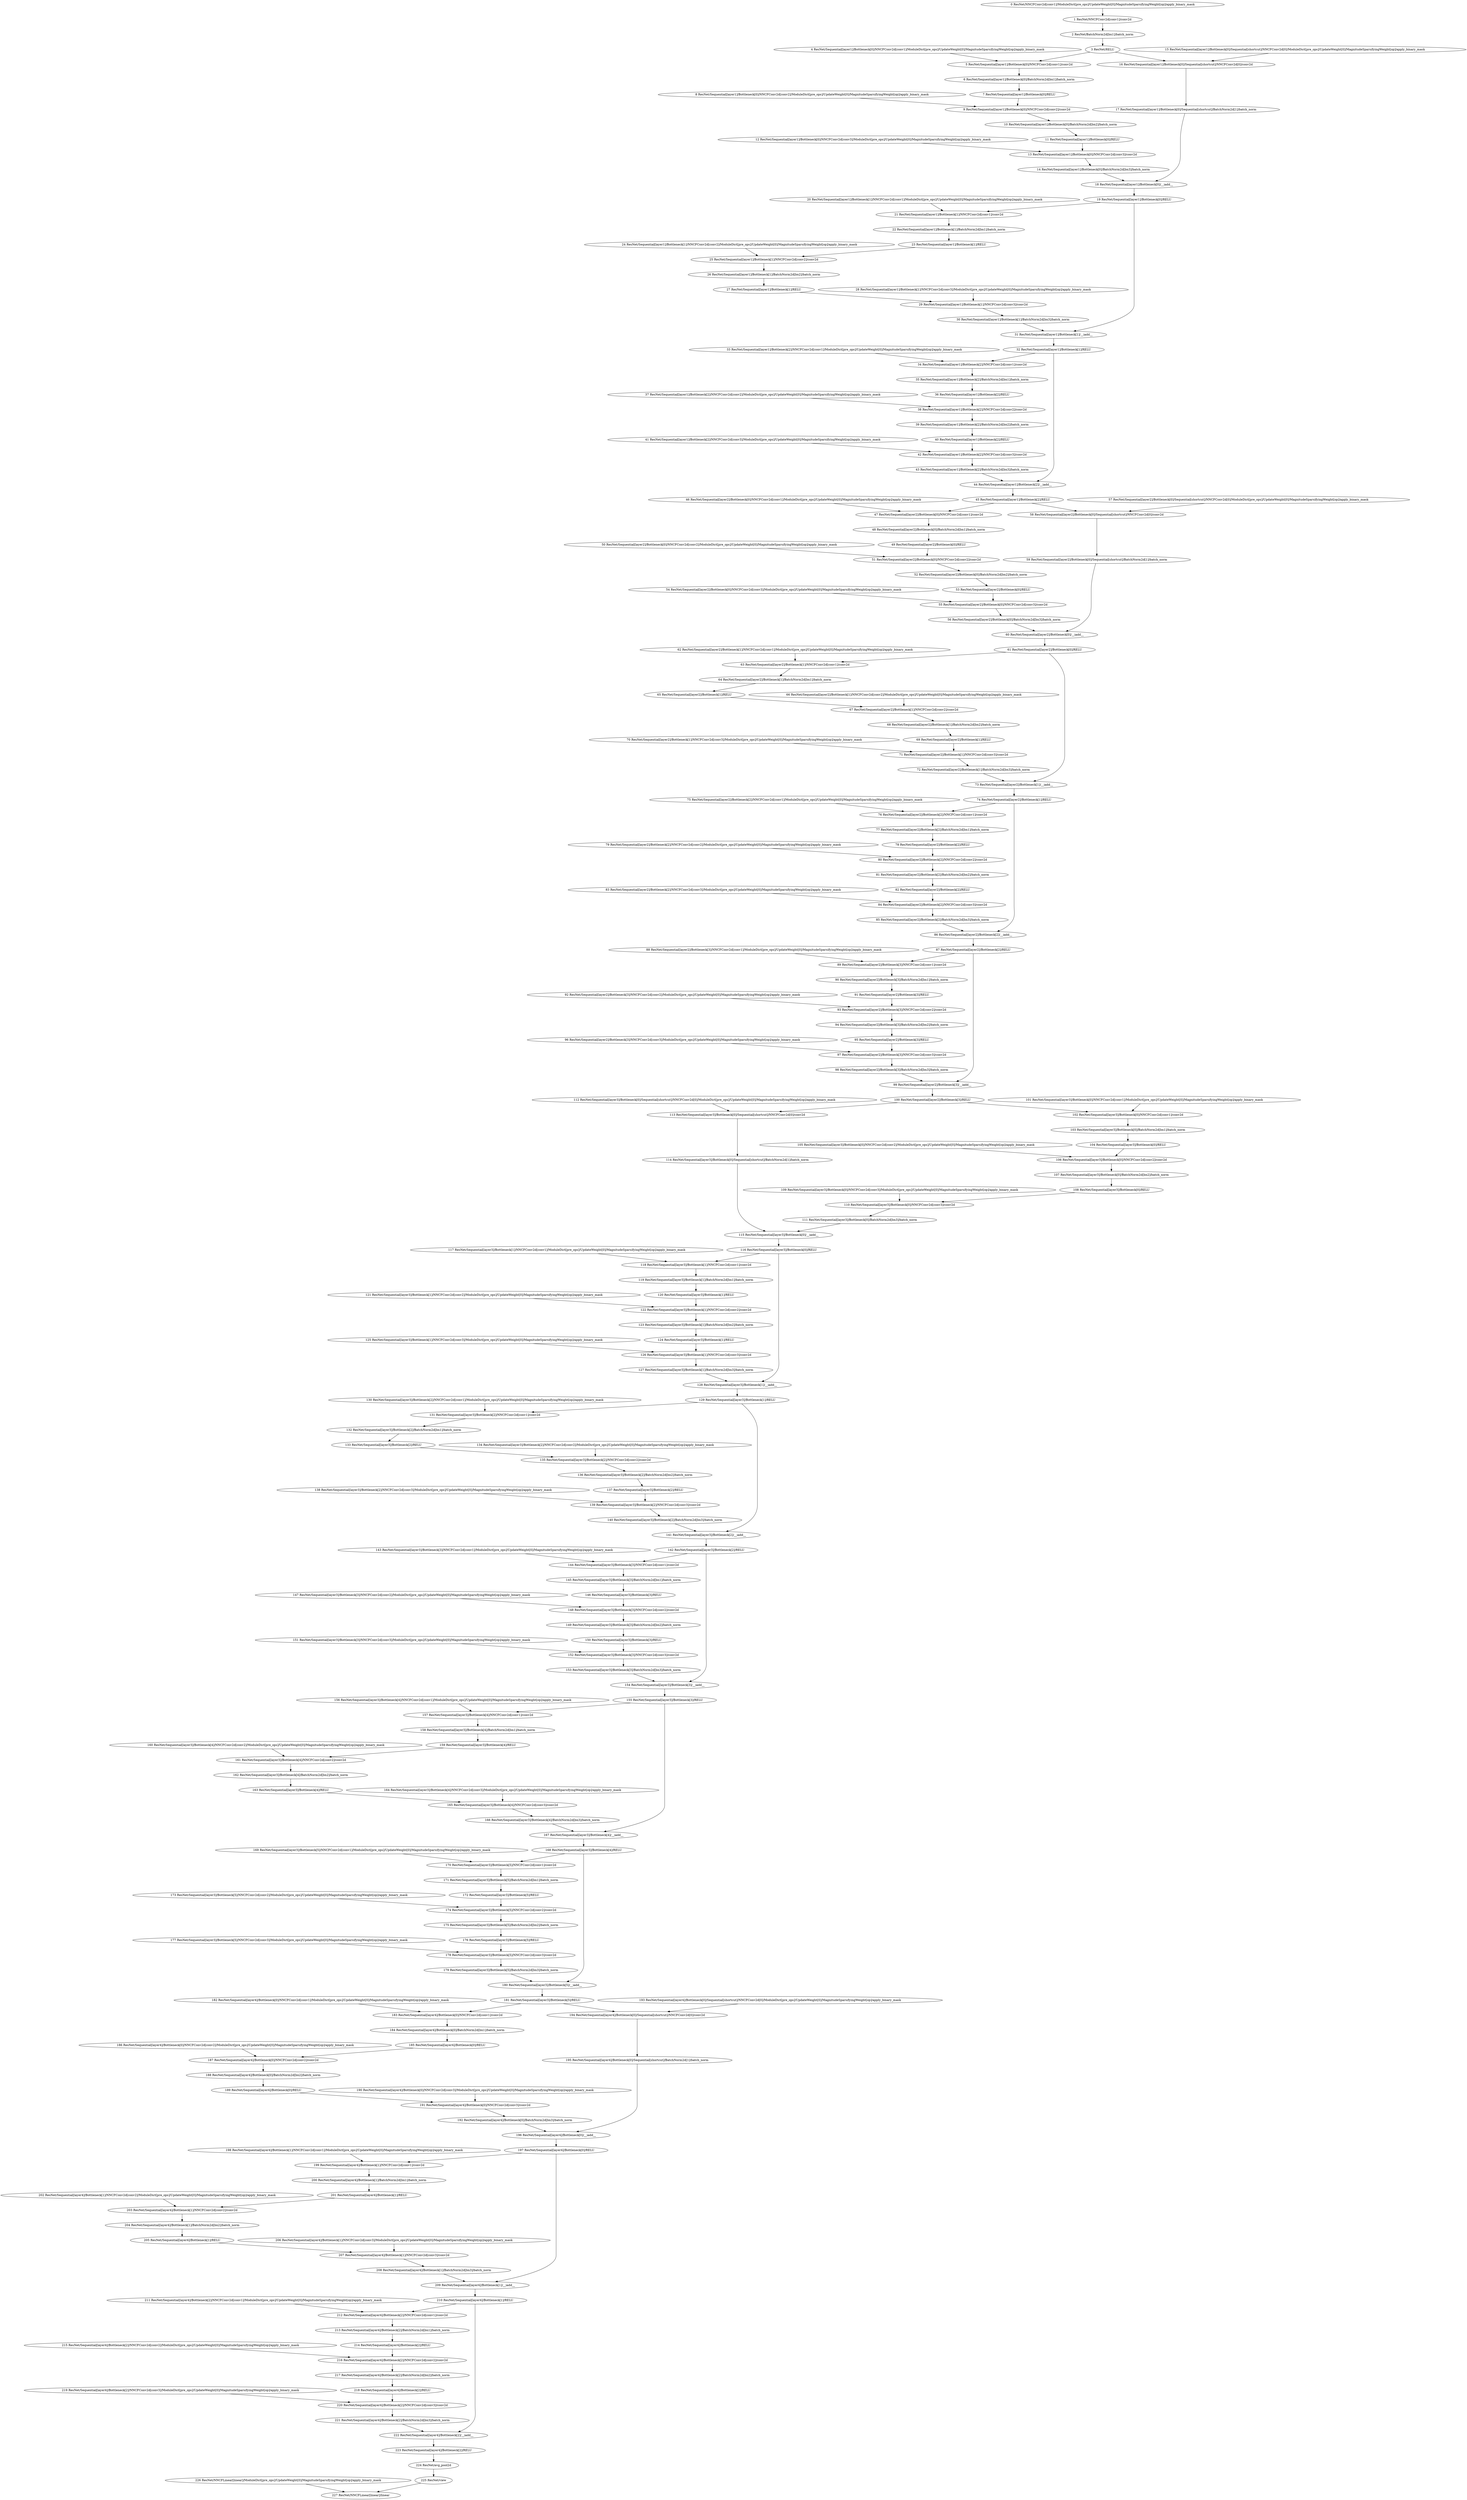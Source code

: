 strict digraph  {
"85 ResNet/Sequential[layer2]/Bottleneck[2]/BatchNorm2d[bn3]/batch_norm" [id=85, scope="ResNet/Sequential[layer2]/Bottleneck[2]/BatchNorm2d[bn3]", type=batch_norm];
"221 ResNet/Sequential[layer4]/Bottleneck[2]/BatchNorm2d[bn3]/batch_norm" [id=221, scope="ResNet/Sequential[layer4]/Bottleneck[2]/BatchNorm2d[bn3]", type=batch_norm];
"122 ResNet/Sequential[layer3]/Bottleneck[1]/NNCFConv2d[conv2]/conv2d" [id=122, scope="ResNet/Sequential[layer3]/Bottleneck[1]/NNCFConv2d[conv2]", type=conv2d];
"147 ResNet/Sequential[layer3]/Bottleneck[3]/NNCFConv2d[conv2]/ModuleDict[pre_ops]/UpdateWeight[0]/MagnitudeSparsifyingWeight[op]/apply_binary_mask" [id=147, scope="ResNet/Sequential[layer3]/Bottleneck[3]/NNCFConv2d[conv2]/ModuleDict[pre_ops]/UpdateWeight[0]/MagnitudeSparsifyingWeight[op]", type=apply_binary_mask];
"194 ResNet/Sequential[layer4]/Bottleneck[0]/Sequential[shortcut]/NNCFConv2d[0]/conv2d" [id=194, scope="ResNet/Sequential[layer4]/Bottleneck[0]/Sequential[shortcut]/NNCFConv2d[0]", type=conv2d];
"39 ResNet/Sequential[layer1]/Bottleneck[2]/BatchNorm2d[bn2]/batch_norm" [id=39, scope="ResNet/Sequential[layer1]/Bottleneck[2]/BatchNorm2d[bn2]", type=batch_norm];
"52 ResNet/Sequential[layer2]/Bottleneck[0]/BatchNorm2d[bn2]/batch_norm" [id=52, scope="ResNet/Sequential[layer2]/Bottleneck[0]/BatchNorm2d[bn2]", type=batch_norm];
"220 ResNet/Sequential[layer4]/Bottleneck[2]/NNCFConv2d[conv3]/conv2d" [id=220, scope="ResNet/Sequential[layer4]/Bottleneck[2]/NNCFConv2d[conv3]", type=conv2d];
"67 ResNet/Sequential[layer2]/Bottleneck[1]/NNCFConv2d[conv2]/conv2d" [id=67, scope="ResNet/Sequential[layer2]/Bottleneck[1]/NNCFConv2d[conv2]", type=conv2d];
"64 ResNet/Sequential[layer2]/Bottleneck[1]/BatchNorm2d[bn1]/batch_norm" [id=64, scope="ResNet/Sequential[layer2]/Bottleneck[1]/BatchNorm2d[bn1]", type=batch_norm];
"3 ResNet/RELU" [id=3, scope=ResNet, type=RELU];
"106 ResNet/Sequential[layer3]/Bottleneck[0]/NNCFConv2d[conv2]/conv2d" [id=106, scope="ResNet/Sequential[layer3]/Bottleneck[0]/NNCFConv2d[conv2]", type=conv2d];
"224 ResNet/avg_pool2d" [id=224, scope=ResNet, type=avg_pool2d];
"215 ResNet/Sequential[layer4]/Bottleneck[2]/NNCFConv2d[conv2]/ModuleDict[pre_ops]/UpdateWeight[0]/MagnitudeSparsifyingWeight[op]/apply_binary_mask" [id=215, scope="ResNet/Sequential[layer4]/Bottleneck[2]/NNCFConv2d[conv2]/ModuleDict[pre_ops]/UpdateWeight[0]/MagnitudeSparsifyingWeight[op]", type=apply_binary_mask];
"210 ResNet/Sequential[layer4]/Bottleneck[1]/RELU" [id=210, scope="ResNet/Sequential[layer4]/Bottleneck[1]", type=RELU];
"151 ResNet/Sequential[layer3]/Bottleneck[3]/NNCFConv2d[conv3]/ModuleDict[pre_ops]/UpdateWeight[0]/MagnitudeSparsifyingWeight[op]/apply_binary_mask" [id=151, scope="ResNet/Sequential[layer3]/Bottleneck[3]/NNCFConv2d[conv3]/ModuleDict[pre_ops]/UpdateWeight[0]/MagnitudeSparsifyingWeight[op]", type=apply_binary_mask];
"107 ResNet/Sequential[layer3]/Bottleneck[0]/BatchNorm2d[bn2]/batch_norm" [id=107, scope="ResNet/Sequential[layer3]/Bottleneck[0]/BatchNorm2d[bn2]", type=batch_norm];
"152 ResNet/Sequential[layer3]/Bottleneck[3]/NNCFConv2d[conv3]/conv2d" [id=152, scope="ResNet/Sequential[layer3]/Bottleneck[3]/NNCFConv2d[conv3]", type=conv2d];
"101 ResNet/Sequential[layer3]/Bottleneck[0]/NNCFConv2d[conv1]/ModuleDict[pre_ops]/UpdateWeight[0]/MagnitudeSparsifyingWeight[op]/apply_binary_mask" [id=101, scope="ResNet/Sequential[layer3]/Bottleneck[0]/NNCFConv2d[conv1]/ModuleDict[pre_ops]/UpdateWeight[0]/MagnitudeSparsifyingWeight[op]", type=apply_binary_mask];
"100 ResNet/Sequential[layer2]/Bottleneck[3]/RELU" [id=100, scope="ResNet/Sequential[layer2]/Bottleneck[3]", type=RELU];
"27 ResNet/Sequential[layer1]/Bottleneck[1]/RELU" [id=27, scope="ResNet/Sequential[layer1]/Bottleneck[1]", type=RELU];
"118 ResNet/Sequential[layer3]/Bottleneck[1]/NNCFConv2d[conv1]/conv2d" [id=118, scope="ResNet/Sequential[layer3]/Bottleneck[1]/NNCFConv2d[conv1]", type=conv2d];
"44 ResNet/Sequential[layer1]/Bottleneck[2]/__iadd__" [id=44, scope="ResNet/Sequential[layer1]/Bottleneck[2]", type=__iadd__];
"141 ResNet/Sequential[layer3]/Bottleneck[2]/__iadd__" [id=141, scope="ResNet/Sequential[layer3]/Bottleneck[2]", type=__iadd__];
"31 ResNet/Sequential[layer1]/Bottleneck[1]/__iadd__" [id=31, scope="ResNet/Sequential[layer1]/Bottleneck[1]", type=__iadd__];
"79 ResNet/Sequential[layer2]/Bottleneck[2]/NNCFConv2d[conv2]/ModuleDict[pre_ops]/UpdateWeight[0]/MagnitudeSparsifyingWeight[op]/apply_binary_mask" [id=79, scope="ResNet/Sequential[layer2]/Bottleneck[2]/NNCFConv2d[conv2]/ModuleDict[pre_ops]/UpdateWeight[0]/MagnitudeSparsifyingWeight[op]", type=apply_binary_mask];
"11 ResNet/Sequential[layer1]/Bottleneck[0]/RELU" [id=11, scope="ResNet/Sequential[layer1]/Bottleneck[0]", type=RELU];
"33 ResNet/Sequential[layer1]/Bottleneck[2]/NNCFConv2d[conv1]/ModuleDict[pre_ops]/UpdateWeight[0]/MagnitudeSparsifyingWeight[op]/apply_binary_mask" [id=33, scope="ResNet/Sequential[layer1]/Bottleneck[2]/NNCFConv2d[conv1]/ModuleDict[pre_ops]/UpdateWeight[0]/MagnitudeSparsifyingWeight[op]", type=apply_binary_mask];
"59 ResNet/Sequential[layer2]/Bottleneck[0]/Sequential[shortcut]/BatchNorm2d[1]/batch_norm" [id=59, scope="ResNet/Sequential[layer2]/Bottleneck[0]/Sequential[shortcut]/BatchNorm2d[1]", type=batch_norm];
"12 ResNet/Sequential[layer1]/Bottleneck[0]/NNCFConv2d[conv3]/ModuleDict[pre_ops]/UpdateWeight[0]/MagnitudeSparsifyingWeight[op]/apply_binary_mask" [id=12, scope="ResNet/Sequential[layer1]/Bottleneck[0]/NNCFConv2d[conv3]/ModuleDict[pre_ops]/UpdateWeight[0]/MagnitudeSparsifyingWeight[op]", type=apply_binary_mask];
"10 ResNet/Sequential[layer1]/Bottleneck[0]/BatchNorm2d[bn2]/batch_norm" [id=10, scope="ResNet/Sequential[layer1]/Bottleneck[0]/BatchNorm2d[bn2]", type=batch_norm];
"53 ResNet/Sequential[layer2]/Bottleneck[0]/RELU" [id=53, scope="ResNet/Sequential[layer2]/Bottleneck[0]", type=RELU];
"103 ResNet/Sequential[layer3]/Bottleneck[0]/BatchNorm2d[bn1]/batch_norm" [id=103, scope="ResNet/Sequential[layer3]/Bottleneck[0]/BatchNorm2d[bn1]", type=batch_norm];
"203 ResNet/Sequential[layer4]/Bottleneck[1]/NNCFConv2d[conv2]/conv2d" [id=203, scope="ResNet/Sequential[layer4]/Bottleneck[1]/NNCFConv2d[conv2]", type=conv2d];
"197 ResNet/Sequential[layer4]/Bottleneck[0]/RELU" [id=197, scope="ResNet/Sequential[layer4]/Bottleneck[0]", type=RELU];
"198 ResNet/Sequential[layer4]/Bottleneck[1]/NNCFConv2d[conv1]/ModuleDict[pre_ops]/UpdateWeight[0]/MagnitudeSparsifyingWeight[op]/apply_binary_mask" [id=198, scope="ResNet/Sequential[layer4]/Bottleneck[1]/NNCFConv2d[conv1]/ModuleDict[pre_ops]/UpdateWeight[0]/MagnitudeSparsifyingWeight[op]", type=apply_binary_mask];
"21 ResNet/Sequential[layer1]/Bottleneck[1]/NNCFConv2d[conv1]/conv2d" [id=21, scope="ResNet/Sequential[layer1]/Bottleneck[1]/NNCFConv2d[conv1]", type=conv2d];
"182 ResNet/Sequential[layer4]/Bottleneck[0]/NNCFConv2d[conv1]/ModuleDict[pre_ops]/UpdateWeight[0]/MagnitudeSparsifyingWeight[op]/apply_binary_mask" [id=182, scope="ResNet/Sequential[layer4]/Bottleneck[0]/NNCFConv2d[conv1]/ModuleDict[pre_ops]/UpdateWeight[0]/MagnitudeSparsifyingWeight[op]", type=apply_binary_mask];
"222 ResNet/Sequential[layer4]/Bottleneck[2]/__iadd__" [id=222, scope="ResNet/Sequential[layer4]/Bottleneck[2]", type=__iadd__];
"195 ResNet/Sequential[layer4]/Bottleneck[0]/Sequential[shortcut]/BatchNorm2d[1]/batch_norm" [id=195, scope="ResNet/Sequential[layer4]/Bottleneck[0]/Sequential[shortcut]/BatchNorm2d[1]", type=batch_norm];
"136 ResNet/Sequential[layer3]/Bottleneck[2]/BatchNorm2d[bn2]/batch_norm" [id=136, scope="ResNet/Sequential[layer3]/Bottleneck[2]/BatchNorm2d[bn2]", type=batch_norm];
"17 ResNet/Sequential[layer1]/Bottleneck[0]/Sequential[shortcut]/BatchNorm2d[1]/batch_norm" [id=17, scope="ResNet/Sequential[layer1]/Bottleneck[0]/Sequential[shortcut]/BatchNorm2d[1]", type=batch_norm];
"108 ResNet/Sequential[layer3]/Bottleneck[0]/RELU" [id=108, scope="ResNet/Sequential[layer3]/Bottleneck[0]", type=RELU];
"166 ResNet/Sequential[layer3]/Bottleneck[4]/BatchNorm2d[bn3]/batch_norm" [id=166, scope="ResNet/Sequential[layer3]/Bottleneck[4]/BatchNorm2d[bn3]", type=batch_norm];
"132 ResNet/Sequential[layer3]/Bottleneck[2]/BatchNorm2d[bn1]/batch_norm" [id=132, scope="ResNet/Sequential[layer3]/Bottleneck[2]/BatchNorm2d[bn1]", type=batch_norm];
"160 ResNet/Sequential[layer3]/Bottleneck[4]/NNCFConv2d[conv2]/ModuleDict[pre_ops]/UpdateWeight[0]/MagnitudeSparsifyingWeight[op]/apply_binary_mask" [id=160, scope="ResNet/Sequential[layer3]/Bottleneck[4]/NNCFConv2d[conv2]/ModuleDict[pre_ops]/UpdateWeight[0]/MagnitudeSparsifyingWeight[op]", type=apply_binary_mask];
"205 ResNet/Sequential[layer4]/Bottleneck[1]/RELU" [id=205, scope="ResNet/Sequential[layer4]/Bottleneck[1]", type=RELU];
"24 ResNet/Sequential[layer1]/Bottleneck[1]/NNCFConv2d[conv2]/ModuleDict[pre_ops]/UpdateWeight[0]/MagnitudeSparsifyingWeight[op]/apply_binary_mask" [id=24, scope="ResNet/Sequential[layer1]/Bottleneck[1]/NNCFConv2d[conv2]/ModuleDict[pre_ops]/UpdateWeight[0]/MagnitudeSparsifyingWeight[op]", type=apply_binary_mask];
"70 ResNet/Sequential[layer2]/Bottleneck[1]/NNCFConv2d[conv3]/ModuleDict[pre_ops]/UpdateWeight[0]/MagnitudeSparsifyingWeight[op]/apply_binary_mask" [id=70, scope="ResNet/Sequential[layer2]/Bottleneck[1]/NNCFConv2d[conv3]/ModuleDict[pre_ops]/UpdateWeight[0]/MagnitudeSparsifyingWeight[op]", type=apply_binary_mask];
"130 ResNet/Sequential[layer3]/Bottleneck[2]/NNCFConv2d[conv1]/ModuleDict[pre_ops]/UpdateWeight[0]/MagnitudeSparsifyingWeight[op]/apply_binary_mask" [id=130, scope="ResNet/Sequential[layer3]/Bottleneck[2]/NNCFConv2d[conv1]/ModuleDict[pre_ops]/UpdateWeight[0]/MagnitudeSparsifyingWeight[op]", type=apply_binary_mask];
"129 ResNet/Sequential[layer3]/Bottleneck[1]/RELU" [id=129, scope="ResNet/Sequential[layer3]/Bottleneck[1]", type=RELU];
"95 ResNet/Sequential[layer2]/Bottleneck[3]/RELU" [id=95, scope="ResNet/Sequential[layer2]/Bottleneck[3]", type=RELU];
"49 ResNet/Sequential[layer2]/Bottleneck[0]/RELU" [id=49, scope="ResNet/Sequential[layer2]/Bottleneck[0]", type=RELU];
"75 ResNet/Sequential[layer2]/Bottleneck[2]/NNCFConv2d[conv1]/ModuleDict[pre_ops]/UpdateWeight[0]/MagnitudeSparsifyingWeight[op]/apply_binary_mask" [id=75, scope="ResNet/Sequential[layer2]/Bottleneck[2]/NNCFConv2d[conv1]/ModuleDict[pre_ops]/UpdateWeight[0]/MagnitudeSparsifyingWeight[op]", type=apply_binary_mask];
"65 ResNet/Sequential[layer2]/Bottleneck[1]/RELU" [id=65, scope="ResNet/Sequential[layer2]/Bottleneck[1]", type=RELU];
"32 ResNet/Sequential[layer1]/Bottleneck[1]/RELU" [id=32, scope="ResNet/Sequential[layer1]/Bottleneck[1]", type=RELU];
"16 ResNet/Sequential[layer1]/Bottleneck[0]/Sequential[shortcut]/NNCFConv2d[0]/conv2d" [id=16, scope="ResNet/Sequential[layer1]/Bottleneck[0]/Sequential[shortcut]/NNCFConv2d[0]", type=conv2d];
"124 ResNet/Sequential[layer3]/Bottleneck[1]/RELU" [id=124, scope="ResNet/Sequential[layer3]/Bottleneck[1]", type=RELU];
"9 ResNet/Sequential[layer1]/Bottleneck[0]/NNCFConv2d[conv2]/conv2d" [id=9, scope="ResNet/Sequential[layer1]/Bottleneck[0]/NNCFConv2d[conv2]", type=conv2d];
"5 ResNet/Sequential[layer1]/Bottleneck[0]/NNCFConv2d[conv1]/conv2d" [id=5, scope="ResNet/Sequential[layer1]/Bottleneck[0]/NNCFConv2d[conv1]", type=conv2d];
"22 ResNet/Sequential[layer1]/Bottleneck[1]/BatchNorm2d[bn1]/batch_norm" [id=22, scope="ResNet/Sequential[layer1]/Bottleneck[1]/BatchNorm2d[bn1]", type=batch_norm];
"202 ResNet/Sequential[layer4]/Bottleneck[1]/NNCFConv2d[conv2]/ModuleDict[pre_ops]/UpdateWeight[0]/MagnitudeSparsifyingWeight[op]/apply_binary_mask" [id=202, scope="ResNet/Sequential[layer4]/Bottleneck[1]/NNCFConv2d[conv2]/ModuleDict[pre_ops]/UpdateWeight[0]/MagnitudeSparsifyingWeight[op]", type=apply_binary_mask];
"146 ResNet/Sequential[layer3]/Bottleneck[3]/RELU" [id=146, scope="ResNet/Sequential[layer3]/Bottleneck[3]", type=RELU];
"37 ResNet/Sequential[layer1]/Bottleneck[2]/NNCFConv2d[conv2]/ModuleDict[pre_ops]/UpdateWeight[0]/MagnitudeSparsifyingWeight[op]/apply_binary_mask" [id=37, scope="ResNet/Sequential[layer1]/Bottleneck[2]/NNCFConv2d[conv2]/ModuleDict[pre_ops]/UpdateWeight[0]/MagnitudeSparsifyingWeight[op]", type=apply_binary_mask];
"133 ResNet/Sequential[layer3]/Bottleneck[2]/RELU" [id=133, scope="ResNet/Sequential[layer3]/Bottleneck[2]", type=RELU];
"150 ResNet/Sequential[layer3]/Bottleneck[3]/RELU" [id=150, scope="ResNet/Sequential[layer3]/Bottleneck[3]", type=RELU];
"92 ResNet/Sequential[layer2]/Bottleneck[3]/NNCFConv2d[conv2]/ModuleDict[pre_ops]/UpdateWeight[0]/MagnitudeSparsifyingWeight[op]/apply_binary_mask" [id=92, scope="ResNet/Sequential[layer2]/Bottleneck[3]/NNCFConv2d[conv2]/ModuleDict[pre_ops]/UpdateWeight[0]/MagnitudeSparsifyingWeight[op]", type=apply_binary_mask];
"153 ResNet/Sequential[layer3]/Bottleneck[3]/BatchNorm2d[bn3]/batch_norm" [id=153, scope="ResNet/Sequential[layer3]/Bottleneck[3]/BatchNorm2d[bn3]", type=batch_norm];
"204 ResNet/Sequential[layer4]/Bottleneck[1]/BatchNorm2d[bn2]/batch_norm" [id=204, scope="ResNet/Sequential[layer4]/Bottleneck[1]/BatchNorm2d[bn2]", type=batch_norm];
"192 ResNet/Sequential[layer4]/Bottleneck[0]/BatchNorm2d[bn3]/batch_norm" [id=192, scope="ResNet/Sequential[layer4]/Bottleneck[0]/BatchNorm2d[bn3]", type=batch_norm];
"81 ResNet/Sequential[layer2]/Bottleneck[2]/BatchNorm2d[bn2]/batch_norm" [id=81, scope="ResNet/Sequential[layer2]/Bottleneck[2]/BatchNorm2d[bn2]", type=batch_norm];
"189 ResNet/Sequential[layer4]/Bottleneck[0]/RELU" [id=189, scope="ResNet/Sequential[layer4]/Bottleneck[0]", type=RELU];
"93 ResNet/Sequential[layer2]/Bottleneck[3]/NNCFConv2d[conv2]/conv2d" [id=93, scope="ResNet/Sequential[layer2]/Bottleneck[3]/NNCFConv2d[conv2]", type=conv2d];
"159 ResNet/Sequential[layer3]/Bottleneck[4]/RELU" [id=159, scope="ResNet/Sequential[layer3]/Bottleneck[4]", type=RELU];
"26 ResNet/Sequential[layer1]/Bottleneck[1]/BatchNorm2d[bn2]/batch_norm" [id=26, scope="ResNet/Sequential[layer1]/Bottleneck[1]/BatchNorm2d[bn2]", type=batch_norm];
"128 ResNet/Sequential[layer3]/Bottleneck[1]/__iadd__" [id=128, scope="ResNet/Sequential[layer3]/Bottleneck[1]", type=__iadd__];
"162 ResNet/Sequential[layer3]/Bottleneck[4]/BatchNorm2d[bn2]/batch_norm" [id=162, scope="ResNet/Sequential[layer3]/Bottleneck[4]/BatchNorm2d[bn2]", type=batch_norm];
"102 ResNet/Sequential[layer3]/Bottleneck[0]/NNCFConv2d[conv1]/conv2d" [id=102, scope="ResNet/Sequential[layer3]/Bottleneck[0]/NNCFConv2d[conv1]", type=conv2d];
"139 ResNet/Sequential[layer3]/Bottleneck[2]/NNCFConv2d[conv3]/conv2d" [id=139, scope="ResNet/Sequential[layer3]/Bottleneck[2]/NNCFConv2d[conv3]", type=conv2d];
"111 ResNet/Sequential[layer3]/Bottleneck[0]/BatchNorm2d[bn3]/batch_norm" [id=111, scope="ResNet/Sequential[layer3]/Bottleneck[0]/BatchNorm2d[bn3]", type=batch_norm];
"171 ResNet/Sequential[layer3]/Bottleneck[5]/BatchNorm2d[bn1]/batch_norm" [id=171, scope="ResNet/Sequential[layer3]/Bottleneck[5]/BatchNorm2d[bn1]", type=batch_norm];
"34 ResNet/Sequential[layer1]/Bottleneck[2]/NNCFConv2d[conv1]/conv2d" [id=34, scope="ResNet/Sequential[layer1]/Bottleneck[2]/NNCFConv2d[conv1]", type=conv2d];
"30 ResNet/Sequential[layer1]/Bottleneck[1]/BatchNorm2d[bn3]/batch_norm" [id=30, scope="ResNet/Sequential[layer1]/Bottleneck[1]/BatchNorm2d[bn3]", type=batch_norm];
"180 ResNet/Sequential[layer3]/Bottleneck[5]/__iadd__" [id=180, scope="ResNet/Sequential[layer3]/Bottleneck[5]", type=__iadd__];
"196 ResNet/Sequential[layer4]/Bottleneck[0]/__iadd__" [id=196, scope="ResNet/Sequential[layer4]/Bottleneck[0]", type=__iadd__];
"184 ResNet/Sequential[layer4]/Bottleneck[0]/BatchNorm2d[bn1]/batch_norm" [id=184, scope="ResNet/Sequential[layer4]/Bottleneck[0]/BatchNorm2d[bn1]", type=batch_norm];
"154 ResNet/Sequential[layer3]/Bottleneck[3]/__iadd__" [id=154, scope="ResNet/Sequential[layer3]/Bottleneck[3]", type=__iadd__];
"62 ResNet/Sequential[layer2]/Bottleneck[1]/NNCFConv2d[conv1]/ModuleDict[pre_ops]/UpdateWeight[0]/MagnitudeSparsifyingWeight[op]/apply_binary_mask" [id=62, scope="ResNet/Sequential[layer2]/Bottleneck[1]/NNCFConv2d[conv1]/ModuleDict[pre_ops]/UpdateWeight[0]/MagnitudeSparsifyingWeight[op]", type=apply_binary_mask];
"121 ResNet/Sequential[layer3]/Bottleneck[1]/NNCFConv2d[conv2]/ModuleDict[pre_ops]/UpdateWeight[0]/MagnitudeSparsifyingWeight[op]/apply_binary_mask" [id=121, scope="ResNet/Sequential[layer3]/Bottleneck[1]/NNCFConv2d[conv2]/ModuleDict[pre_ops]/UpdateWeight[0]/MagnitudeSparsifyingWeight[op]", type=apply_binary_mask];
"0 ResNet/NNCFConv2d[conv1]/ModuleDict[pre_ops]/UpdateWeight[0]/MagnitudeSparsifyingWeight[op]/apply_binary_mask" [id=0, scope="ResNet/NNCFConv2d[conv1]/ModuleDict[pre_ops]/UpdateWeight[0]/MagnitudeSparsifyingWeight[op]", type=apply_binary_mask];
"112 ResNet/Sequential[layer3]/Bottleneck[0]/Sequential[shortcut]/NNCFConv2d[0]/ModuleDict[pre_ops]/UpdateWeight[0]/MagnitudeSparsifyingWeight[op]/apply_binary_mask" [id=112, scope="ResNet/Sequential[layer3]/Bottleneck[0]/Sequential[shortcut]/NNCFConv2d[0]/ModuleDict[pre_ops]/UpdateWeight[0]/MagnitudeSparsifyingWeight[op]", type=apply_binary_mask];
"211 ResNet/Sequential[layer4]/Bottleneck[2]/NNCFConv2d[conv1]/ModuleDict[pre_ops]/UpdateWeight[0]/MagnitudeSparsifyingWeight[op]/apply_binary_mask" [id=211, scope="ResNet/Sequential[layer4]/Bottleneck[2]/NNCFConv2d[conv1]/ModuleDict[pre_ops]/UpdateWeight[0]/MagnitudeSparsifyingWeight[op]", type=apply_binary_mask];
"217 ResNet/Sequential[layer4]/Bottleneck[2]/BatchNorm2d[bn2]/batch_norm" [id=217, scope="ResNet/Sequential[layer4]/Bottleneck[2]/BatchNorm2d[bn2]", type=batch_norm];
"87 ResNet/Sequential[layer2]/Bottleneck[2]/RELU" [id=87, scope="ResNet/Sequential[layer2]/Bottleneck[2]", type=RELU];
"60 ResNet/Sequential[layer2]/Bottleneck[0]/__iadd__" [id=60, scope="ResNet/Sequential[layer2]/Bottleneck[0]", type=__iadd__];
"80 ResNet/Sequential[layer2]/Bottleneck[2]/NNCFConv2d[conv2]/conv2d" [id=80, scope="ResNet/Sequential[layer2]/Bottleneck[2]/NNCFConv2d[conv2]", type=conv2d];
"76 ResNet/Sequential[layer2]/Bottleneck[2]/NNCFConv2d[conv1]/conv2d" [id=76, scope="ResNet/Sequential[layer2]/Bottleneck[2]/NNCFConv2d[conv1]", type=conv2d];
"72 ResNet/Sequential[layer2]/Bottleneck[1]/BatchNorm2d[bn3]/batch_norm" [id=72, scope="ResNet/Sequential[layer2]/Bottleneck[1]/BatchNorm2d[bn3]", type=batch_norm];
"209 ResNet/Sequential[layer4]/Bottleneck[1]/__iadd__" [id=209, scope="ResNet/Sequential[layer4]/Bottleneck[1]", type=__iadd__];
"170 ResNet/Sequential[layer3]/Bottleneck[5]/NNCFConv2d[conv1]/conv2d" [id=170, scope="ResNet/Sequential[layer3]/Bottleneck[5]/NNCFConv2d[conv1]", type=conv2d];
"63 ResNet/Sequential[layer2]/Bottleneck[1]/NNCFConv2d[conv1]/conv2d" [id=63, scope="ResNet/Sequential[layer2]/Bottleneck[1]/NNCFConv2d[conv1]", type=conv2d];
"216 ResNet/Sequential[layer4]/Bottleneck[2]/NNCFConv2d[conv2]/conv2d" [id=216, scope="ResNet/Sequential[layer4]/Bottleneck[2]/NNCFConv2d[conv2]", type=conv2d];
"177 ResNet/Sequential[layer3]/Bottleneck[5]/NNCFConv2d[conv3]/ModuleDict[pre_ops]/UpdateWeight[0]/MagnitudeSparsifyingWeight[op]/apply_binary_mask" [id=177, scope="ResNet/Sequential[layer3]/Bottleneck[5]/NNCFConv2d[conv3]/ModuleDict[pre_ops]/UpdateWeight[0]/MagnitudeSparsifyingWeight[op]", type=apply_binary_mask];
"15 ResNet/Sequential[layer1]/Bottleneck[0]/Sequential[shortcut]/NNCFConv2d[0]/ModuleDict[pre_ops]/UpdateWeight[0]/MagnitudeSparsifyingWeight[op]/apply_binary_mask" [id=15, scope="ResNet/Sequential[layer1]/Bottleneck[0]/Sequential[shortcut]/NNCFConv2d[0]/ModuleDict[pre_ops]/UpdateWeight[0]/MagnitudeSparsifyingWeight[op]", type=apply_binary_mask];
"71 ResNet/Sequential[layer2]/Bottleneck[1]/NNCFConv2d[conv3]/conv2d" [id=71, scope="ResNet/Sequential[layer2]/Bottleneck[1]/NNCFConv2d[conv3]", type=conv2d];
"51 ResNet/Sequential[layer2]/Bottleneck[0]/NNCFConv2d[conv2]/conv2d" [id=51, scope="ResNet/Sequential[layer2]/Bottleneck[0]/NNCFConv2d[conv2]", type=conv2d];
"161 ResNet/Sequential[layer3]/Bottleneck[4]/NNCFConv2d[conv2]/conv2d" [id=161, scope="ResNet/Sequential[layer3]/Bottleneck[4]/NNCFConv2d[conv2]", type=conv2d];
"47 ResNet/Sequential[layer2]/Bottleneck[0]/NNCFConv2d[conv1]/conv2d" [id=47, scope="ResNet/Sequential[layer2]/Bottleneck[0]/NNCFConv2d[conv1]", type=conv2d];
"86 ResNet/Sequential[layer2]/Bottleneck[2]/__iadd__" [id=86, scope="ResNet/Sequential[layer2]/Bottleneck[2]", type=__iadd__];
"41 ResNet/Sequential[layer1]/Bottleneck[2]/NNCFConv2d[conv3]/ModuleDict[pre_ops]/UpdateWeight[0]/MagnitudeSparsifyingWeight[op]/apply_binary_mask" [id=41, scope="ResNet/Sequential[layer1]/Bottleneck[2]/NNCFConv2d[conv3]/ModuleDict[pre_ops]/UpdateWeight[0]/MagnitudeSparsifyingWeight[op]", type=apply_binary_mask];
"45 ResNet/Sequential[layer1]/Bottleneck[2]/RELU" [id=45, scope="ResNet/Sequential[layer1]/Bottleneck[2]", type=RELU];
"1 ResNet/NNCFConv2d[conv1]/conv2d" [id=1, scope="ResNet/NNCFConv2d[conv1]", type=conv2d];
"213 ResNet/Sequential[layer4]/Bottleneck[2]/BatchNorm2d[bn1]/batch_norm" [id=213, scope="ResNet/Sequential[layer4]/Bottleneck[2]/BatchNorm2d[bn1]", type=batch_norm];
"145 ResNet/Sequential[layer3]/Bottleneck[3]/BatchNorm2d[bn1]/batch_norm" [id=145, scope="ResNet/Sequential[layer3]/Bottleneck[3]/BatchNorm2d[bn1]", type=batch_norm];
"138 ResNet/Sequential[layer3]/Bottleneck[2]/NNCFConv2d[conv3]/ModuleDict[pre_ops]/UpdateWeight[0]/MagnitudeSparsifyingWeight[op]/apply_binary_mask" [id=138, scope="ResNet/Sequential[layer3]/Bottleneck[2]/NNCFConv2d[conv3]/ModuleDict[pre_ops]/UpdateWeight[0]/MagnitudeSparsifyingWeight[op]", type=apply_binary_mask];
"98 ResNet/Sequential[layer2]/Bottleneck[3]/BatchNorm2d[bn3]/batch_norm" [id=98, scope="ResNet/Sequential[layer2]/Bottleneck[3]/BatchNorm2d[bn3]", type=batch_norm];
"176 ResNet/Sequential[layer3]/Bottleneck[5]/RELU" [id=176, scope="ResNet/Sequential[layer3]/Bottleneck[5]", type=RELU];
"4 ResNet/Sequential[layer1]/Bottleneck[0]/NNCFConv2d[conv1]/ModuleDict[pre_ops]/UpdateWeight[0]/MagnitudeSparsifyingWeight[op]/apply_binary_mask" [id=4, scope="ResNet/Sequential[layer1]/Bottleneck[0]/NNCFConv2d[conv1]/ModuleDict[pre_ops]/UpdateWeight[0]/MagnitudeSparsifyingWeight[op]", type=apply_binary_mask];
"40 ResNet/Sequential[layer1]/Bottleneck[2]/RELU" [id=40, scope="ResNet/Sequential[layer1]/Bottleneck[2]", type=RELU];
"175 ResNet/Sequential[layer3]/Bottleneck[5]/BatchNorm2d[bn2]/batch_norm" [id=175, scope="ResNet/Sequential[layer3]/Bottleneck[5]/BatchNorm2d[bn2]", type=batch_norm];
"191 ResNet/Sequential[layer4]/Bottleneck[0]/NNCFConv2d[conv3]/conv2d" [id=191, scope="ResNet/Sequential[layer4]/Bottleneck[0]/NNCFConv2d[conv3]", type=conv2d];
"169 ResNet/Sequential[layer3]/Bottleneck[5]/NNCFConv2d[conv1]/ModuleDict[pre_ops]/UpdateWeight[0]/MagnitudeSparsifyingWeight[op]/apply_binary_mask" [id=169, scope="ResNet/Sequential[layer3]/Bottleneck[5]/NNCFConv2d[conv1]/ModuleDict[pre_ops]/UpdateWeight[0]/MagnitudeSparsifyingWeight[op]", type=apply_binary_mask];
"148 ResNet/Sequential[layer3]/Bottleneck[3]/NNCFConv2d[conv2]/conv2d" [id=148, scope="ResNet/Sequential[layer3]/Bottleneck[3]/NNCFConv2d[conv2]", type=conv2d];
"119 ResNet/Sequential[layer3]/Bottleneck[1]/BatchNorm2d[bn1]/batch_norm" [id=119, scope="ResNet/Sequential[layer3]/Bottleneck[1]/BatchNorm2d[bn1]", type=batch_norm];
"90 ResNet/Sequential[layer2]/Bottleneck[3]/BatchNorm2d[bn1]/batch_norm" [id=90, scope="ResNet/Sequential[layer2]/Bottleneck[3]/BatchNorm2d[bn1]", type=batch_norm];
"163 ResNet/Sequential[layer3]/Bottleneck[4]/RELU" [id=163, scope="ResNet/Sequential[layer3]/Bottleneck[4]", type=RELU];
"29 ResNet/Sequential[layer1]/Bottleneck[1]/NNCFConv2d[conv3]/conv2d" [id=29, scope="ResNet/Sequential[layer1]/Bottleneck[1]/NNCFConv2d[conv3]", type=conv2d];
"123 ResNet/Sequential[layer3]/Bottleneck[1]/BatchNorm2d[bn2]/batch_norm" [id=123, scope="ResNet/Sequential[layer3]/Bottleneck[1]/BatchNorm2d[bn2]", type=batch_norm];
"54 ResNet/Sequential[layer2]/Bottleneck[0]/NNCFConv2d[conv3]/ModuleDict[pre_ops]/UpdateWeight[0]/MagnitudeSparsifyingWeight[op]/apply_binary_mask" [id=54, scope="ResNet/Sequential[layer2]/Bottleneck[0]/NNCFConv2d[conv3]/ModuleDict[pre_ops]/UpdateWeight[0]/MagnitudeSparsifyingWeight[op]", type=apply_binary_mask];
"114 ResNet/Sequential[layer3]/Bottleneck[0]/Sequential[shortcut]/BatchNorm2d[1]/batch_norm" [id=114, scope="ResNet/Sequential[layer3]/Bottleneck[0]/Sequential[shortcut]/BatchNorm2d[1]", type=batch_norm];
"125 ResNet/Sequential[layer3]/Bottleneck[1]/NNCFConv2d[conv3]/ModuleDict[pre_ops]/UpdateWeight[0]/MagnitudeSparsifyingWeight[op]/apply_binary_mask" [id=125, scope="ResNet/Sequential[layer3]/Bottleneck[1]/NNCFConv2d[conv3]/ModuleDict[pre_ops]/UpdateWeight[0]/MagnitudeSparsifyingWeight[op]", type=apply_binary_mask];
"73 ResNet/Sequential[layer2]/Bottleneck[1]/__iadd__" [id=73, scope="ResNet/Sequential[layer2]/Bottleneck[1]", type=__iadd__];
"58 ResNet/Sequential[layer2]/Bottleneck[0]/Sequential[shortcut]/NNCFConv2d[0]/conv2d" [id=58, scope="ResNet/Sequential[layer2]/Bottleneck[0]/Sequential[shortcut]/NNCFConv2d[0]", type=conv2d];
"28 ResNet/Sequential[layer1]/Bottleneck[1]/NNCFConv2d[conv3]/ModuleDict[pre_ops]/UpdateWeight[0]/MagnitudeSparsifyingWeight[op]/apply_binary_mask" [id=28, scope="ResNet/Sequential[layer1]/Bottleneck[1]/NNCFConv2d[conv3]/ModuleDict[pre_ops]/UpdateWeight[0]/MagnitudeSparsifyingWeight[op]", type=apply_binary_mask];
"142 ResNet/Sequential[layer3]/Bottleneck[2]/RELU" [id=142, scope="ResNet/Sequential[layer3]/Bottleneck[2]", type=RELU];
"94 ResNet/Sequential[layer2]/Bottleneck[3]/BatchNorm2d[bn2]/batch_norm" [id=94, scope="ResNet/Sequential[layer2]/Bottleneck[3]/BatchNorm2d[bn2]", type=batch_norm];
"66 ResNet/Sequential[layer2]/Bottleneck[1]/NNCFConv2d[conv2]/ModuleDict[pre_ops]/UpdateWeight[0]/MagnitudeSparsifyingWeight[op]/apply_binary_mask" [id=66, scope="ResNet/Sequential[layer2]/Bottleneck[1]/NNCFConv2d[conv2]/ModuleDict[pre_ops]/UpdateWeight[0]/MagnitudeSparsifyingWeight[op]", type=apply_binary_mask];
"187 ResNet/Sequential[layer4]/Bottleneck[0]/NNCFConv2d[conv2]/conv2d" [id=187, scope="ResNet/Sequential[layer4]/Bottleneck[0]/NNCFConv2d[conv2]", type=conv2d];
"227 ResNet/NNCFLinear[linear]/linear" [id=227, scope="ResNet/NNCFLinear[linear]", type=linear];
"14 ResNet/Sequential[layer1]/Bottleneck[0]/BatchNorm2d[bn3]/batch_norm" [id=14, scope="ResNet/Sequential[layer1]/Bottleneck[0]/BatchNorm2d[bn3]", type=batch_norm];
"91 ResNet/Sequential[layer2]/Bottleneck[3]/RELU" [id=91, scope="ResNet/Sequential[layer2]/Bottleneck[3]", type=RELU];
"165 ResNet/Sequential[layer3]/Bottleneck[4]/NNCFConv2d[conv3]/conv2d" [id=165, scope="ResNet/Sequential[layer3]/Bottleneck[4]/NNCFConv2d[conv3]", type=conv2d];
"200 ResNet/Sequential[layer4]/Bottleneck[1]/BatchNorm2d[bn1]/batch_norm" [id=200, scope="ResNet/Sequential[layer4]/Bottleneck[1]/BatchNorm2d[bn1]", type=batch_norm];
"167 ResNet/Sequential[layer3]/Bottleneck[4]/__iadd__" [id=167, scope="ResNet/Sequential[layer3]/Bottleneck[4]", type=__iadd__];
"109 ResNet/Sequential[layer3]/Bottleneck[0]/NNCFConv2d[conv3]/ModuleDict[pre_ops]/UpdateWeight[0]/MagnitudeSparsifyingWeight[op]/apply_binary_mask" [id=109, scope="ResNet/Sequential[layer3]/Bottleneck[0]/NNCFConv2d[conv3]/ModuleDict[pre_ops]/UpdateWeight[0]/MagnitudeSparsifyingWeight[op]", type=apply_binary_mask];
"89 ResNet/Sequential[layer2]/Bottleneck[3]/NNCFConv2d[conv1]/conv2d" [id=89, scope="ResNet/Sequential[layer2]/Bottleneck[3]/NNCFConv2d[conv1]", type=conv2d];
"35 ResNet/Sequential[layer1]/Bottleneck[2]/BatchNorm2d[bn1]/batch_norm" [id=35, scope="ResNet/Sequential[layer1]/Bottleneck[2]/BatchNorm2d[bn1]", type=batch_norm];
"214 ResNet/Sequential[layer4]/Bottleneck[2]/RELU" [id=214, scope="ResNet/Sequential[layer4]/Bottleneck[2]", type=RELU];
"181 ResNet/Sequential[layer3]/Bottleneck[5]/RELU" [id=181, scope="ResNet/Sequential[layer3]/Bottleneck[5]", type=RELU];
"186 ResNet/Sequential[layer4]/Bottleneck[0]/NNCFConv2d[conv2]/ModuleDict[pre_ops]/UpdateWeight[0]/MagnitudeSparsifyingWeight[op]/apply_binary_mask" [id=186, scope="ResNet/Sequential[layer4]/Bottleneck[0]/NNCFConv2d[conv2]/ModuleDict[pre_ops]/UpdateWeight[0]/MagnitudeSparsifyingWeight[op]", type=apply_binary_mask];
"77 ResNet/Sequential[layer2]/Bottleneck[2]/BatchNorm2d[bn1]/batch_norm" [id=77, scope="ResNet/Sequential[layer2]/Bottleneck[2]/BatchNorm2d[bn1]", type=batch_norm];
"55 ResNet/Sequential[layer2]/Bottleneck[0]/NNCFConv2d[conv3]/conv2d" [id=55, scope="ResNet/Sequential[layer2]/Bottleneck[0]/NNCFConv2d[conv3]", type=conv2d];
"50 ResNet/Sequential[layer2]/Bottleneck[0]/NNCFConv2d[conv2]/ModuleDict[pre_ops]/UpdateWeight[0]/MagnitudeSparsifyingWeight[op]/apply_binary_mask" [id=50, scope="ResNet/Sequential[layer2]/Bottleneck[0]/NNCFConv2d[conv2]/ModuleDict[pre_ops]/UpdateWeight[0]/MagnitudeSparsifyingWeight[op]", type=apply_binary_mask];
"137 ResNet/Sequential[layer3]/Bottleneck[2]/RELU" [id=137, scope="ResNet/Sequential[layer3]/Bottleneck[2]", type=RELU];
"212 ResNet/Sequential[layer4]/Bottleneck[2]/NNCFConv2d[conv1]/conv2d" [id=212, scope="ResNet/Sequential[layer4]/Bottleneck[2]/NNCFConv2d[conv1]", type=conv2d];
"7 ResNet/Sequential[layer1]/Bottleneck[0]/RELU" [id=7, scope="ResNet/Sequential[layer1]/Bottleneck[0]", type=RELU];
"38 ResNet/Sequential[layer1]/Bottleneck[2]/NNCFConv2d[conv2]/conv2d" [id=38, scope="ResNet/Sequential[layer1]/Bottleneck[2]/NNCFConv2d[conv2]", type=conv2d];
"116 ResNet/Sequential[layer3]/Bottleneck[0]/RELU" [id=116, scope="ResNet/Sequential[layer3]/Bottleneck[0]", type=RELU];
"173 ResNet/Sequential[layer3]/Bottleneck[5]/NNCFConv2d[conv2]/ModuleDict[pre_ops]/UpdateWeight[0]/MagnitudeSparsifyingWeight[op]/apply_binary_mask" [id=173, scope="ResNet/Sequential[layer3]/Bottleneck[5]/NNCFConv2d[conv2]/ModuleDict[pre_ops]/UpdateWeight[0]/MagnitudeSparsifyingWeight[op]", type=apply_binary_mask];
"168 ResNet/Sequential[layer3]/Bottleneck[4]/RELU" [id=168, scope="ResNet/Sequential[layer3]/Bottleneck[4]", type=RELU];
"42 ResNet/Sequential[layer1]/Bottleneck[2]/NNCFConv2d[conv3]/conv2d" [id=42, scope="ResNet/Sequential[layer1]/Bottleneck[2]/NNCFConv2d[conv3]", type=conv2d];
"25 ResNet/Sequential[layer1]/Bottleneck[1]/NNCFConv2d[conv2]/conv2d" [id=25, scope="ResNet/Sequential[layer1]/Bottleneck[1]/NNCFConv2d[conv2]", type=conv2d];
"113 ResNet/Sequential[layer3]/Bottleneck[0]/Sequential[shortcut]/NNCFConv2d[0]/conv2d" [id=113, scope="ResNet/Sequential[layer3]/Bottleneck[0]/Sequential[shortcut]/NNCFConv2d[0]", type=conv2d];
"164 ResNet/Sequential[layer3]/Bottleneck[4]/NNCFConv2d[conv3]/ModuleDict[pre_ops]/UpdateWeight[0]/MagnitudeSparsifyingWeight[op]/apply_binary_mask" [id=164, scope="ResNet/Sequential[layer3]/Bottleneck[4]/NNCFConv2d[conv3]/ModuleDict[pre_ops]/UpdateWeight[0]/MagnitudeSparsifyingWeight[op]", type=apply_binary_mask];
"8 ResNet/Sequential[layer1]/Bottleneck[0]/NNCFConv2d[conv2]/ModuleDict[pre_ops]/UpdateWeight[0]/MagnitudeSparsifyingWeight[op]/apply_binary_mask" [id=8, scope="ResNet/Sequential[layer1]/Bottleneck[0]/NNCFConv2d[conv2]/ModuleDict[pre_ops]/UpdateWeight[0]/MagnitudeSparsifyingWeight[op]", type=apply_binary_mask];
"74 ResNet/Sequential[layer2]/Bottleneck[1]/RELU" [id=74, scope="ResNet/Sequential[layer2]/Bottleneck[1]", type=RELU];
"2 ResNet/BatchNorm2d[bn1]/batch_norm" [id=2, scope="ResNet/BatchNorm2d[bn1]", type=batch_norm];
"193 ResNet/Sequential[layer4]/Bottleneck[0]/Sequential[shortcut]/NNCFConv2d[0]/ModuleDict[pre_ops]/UpdateWeight[0]/MagnitudeSparsifyingWeight[op]/apply_binary_mask" [id=193, scope="ResNet/Sequential[layer4]/Bottleneck[0]/Sequential[shortcut]/NNCFConv2d[0]/ModuleDict[pre_ops]/UpdateWeight[0]/MagnitudeSparsifyingWeight[op]", type=apply_binary_mask];
"104 ResNet/Sequential[layer3]/Bottleneck[0]/RELU" [id=104, scope="ResNet/Sequential[layer3]/Bottleneck[0]", type=RELU];
"199 ResNet/Sequential[layer4]/Bottleneck[1]/NNCFConv2d[conv1]/conv2d" [id=199, scope="ResNet/Sequential[layer4]/Bottleneck[1]/NNCFConv2d[conv1]", type=conv2d];
"143 ResNet/Sequential[layer3]/Bottleneck[3]/NNCFConv2d[conv1]/ModuleDict[pre_ops]/UpdateWeight[0]/MagnitudeSparsifyingWeight[op]/apply_binary_mask" [id=143, scope="ResNet/Sequential[layer3]/Bottleneck[3]/NNCFConv2d[conv1]/ModuleDict[pre_ops]/UpdateWeight[0]/MagnitudeSparsifyingWeight[op]", type=apply_binary_mask];
"135 ResNet/Sequential[layer3]/Bottleneck[2]/NNCFConv2d[conv2]/conv2d" [id=135, scope="ResNet/Sequential[layer3]/Bottleneck[2]/NNCFConv2d[conv2]", type=conv2d];
"126 ResNet/Sequential[layer3]/Bottleneck[1]/NNCFConv2d[conv3]/conv2d" [id=126, scope="ResNet/Sequential[layer3]/Bottleneck[1]/NNCFConv2d[conv3]", type=conv2d];
"188 ResNet/Sequential[layer4]/Bottleneck[0]/BatchNorm2d[bn2]/batch_norm" [id=188, scope="ResNet/Sequential[layer4]/Bottleneck[0]/BatchNorm2d[bn2]", type=batch_norm];
"226 ResNet/NNCFLinear[linear]/ModuleDict[pre_ops]/UpdateWeight[0]/MagnitudeSparsifyingWeight[op]/apply_binary_mask" [id=226, scope="ResNet/NNCFLinear[linear]/ModuleDict[pre_ops]/UpdateWeight[0]/MagnitudeSparsifyingWeight[op]", type=apply_binary_mask];
"178 ResNet/Sequential[layer3]/Bottleneck[5]/NNCFConv2d[conv3]/conv2d" [id=178, scope="ResNet/Sequential[layer3]/Bottleneck[5]/NNCFConv2d[conv3]", type=conv2d];
"127 ResNet/Sequential[layer3]/Bottleneck[1]/BatchNorm2d[bn3]/batch_norm" [id=127, scope="ResNet/Sequential[layer3]/Bottleneck[1]/BatchNorm2d[bn3]", type=batch_norm];
"61 ResNet/Sequential[layer2]/Bottleneck[0]/RELU" [id=61, scope="ResNet/Sequential[layer2]/Bottleneck[0]", type=RELU];
"88 ResNet/Sequential[layer2]/Bottleneck[3]/NNCFConv2d[conv1]/ModuleDict[pre_ops]/UpdateWeight[0]/MagnitudeSparsifyingWeight[op]/apply_binary_mask" [id=88, scope="ResNet/Sequential[layer2]/Bottleneck[3]/NNCFConv2d[conv1]/ModuleDict[pre_ops]/UpdateWeight[0]/MagnitudeSparsifyingWeight[op]", type=apply_binary_mask];
"6 ResNet/Sequential[layer1]/Bottleneck[0]/BatchNorm2d[bn1]/batch_norm" [id=6, scope="ResNet/Sequential[layer1]/Bottleneck[0]/BatchNorm2d[bn1]", type=batch_norm];
"156 ResNet/Sequential[layer3]/Bottleneck[4]/NNCFConv2d[conv1]/ModuleDict[pre_ops]/UpdateWeight[0]/MagnitudeSparsifyingWeight[op]/apply_binary_mask" [id=156, scope="ResNet/Sequential[layer3]/Bottleneck[4]/NNCFConv2d[conv1]/ModuleDict[pre_ops]/UpdateWeight[0]/MagnitudeSparsifyingWeight[op]", type=apply_binary_mask];
"84 ResNet/Sequential[layer2]/Bottleneck[2]/NNCFConv2d[conv3]/conv2d" [id=84, scope="ResNet/Sequential[layer2]/Bottleneck[2]/NNCFConv2d[conv3]", type=conv2d];
"18 ResNet/Sequential[layer1]/Bottleneck[0]/__iadd__" [id=18, scope="ResNet/Sequential[layer1]/Bottleneck[0]", type=__iadd__];
"105 ResNet/Sequential[layer3]/Bottleneck[0]/NNCFConv2d[conv2]/ModuleDict[pre_ops]/UpdateWeight[0]/MagnitudeSparsifyingWeight[op]/apply_binary_mask" [id=105, scope="ResNet/Sequential[layer3]/Bottleneck[0]/NNCFConv2d[conv2]/ModuleDict[pre_ops]/UpdateWeight[0]/MagnitudeSparsifyingWeight[op]", type=apply_binary_mask];
"20 ResNet/Sequential[layer1]/Bottleneck[1]/NNCFConv2d[conv1]/ModuleDict[pre_ops]/UpdateWeight[0]/MagnitudeSparsifyingWeight[op]/apply_binary_mask" [id=20, scope="ResNet/Sequential[layer1]/Bottleneck[1]/NNCFConv2d[conv1]/ModuleDict[pre_ops]/UpdateWeight[0]/MagnitudeSparsifyingWeight[op]", type=apply_binary_mask];
"179 ResNet/Sequential[layer3]/Bottleneck[5]/BatchNorm2d[bn3]/batch_norm" [id=179, scope="ResNet/Sequential[layer3]/Bottleneck[5]/BatchNorm2d[bn3]", type=batch_norm];
"190 ResNet/Sequential[layer4]/Bottleneck[0]/NNCFConv2d[conv3]/ModuleDict[pre_ops]/UpdateWeight[0]/MagnitudeSparsifyingWeight[op]/apply_binary_mask" [id=190, scope="ResNet/Sequential[layer4]/Bottleneck[0]/NNCFConv2d[conv3]/ModuleDict[pre_ops]/UpdateWeight[0]/MagnitudeSparsifyingWeight[op]", type=apply_binary_mask];
"19 ResNet/Sequential[layer1]/Bottleneck[0]/RELU" [id=19, scope="ResNet/Sequential[layer1]/Bottleneck[0]", type=RELU];
"97 ResNet/Sequential[layer2]/Bottleneck[3]/NNCFConv2d[conv3]/conv2d" [id=97, scope="ResNet/Sequential[layer2]/Bottleneck[3]/NNCFConv2d[conv3]", type=conv2d];
"155 ResNet/Sequential[layer3]/Bottleneck[3]/RELU" [id=155, scope="ResNet/Sequential[layer3]/Bottleneck[3]", type=RELU];
"115 ResNet/Sequential[layer3]/Bottleneck[0]/__iadd__" [id=115, scope="ResNet/Sequential[layer3]/Bottleneck[0]", type=__iadd__];
"36 ResNet/Sequential[layer1]/Bottleneck[2]/RELU" [id=36, scope="ResNet/Sequential[layer1]/Bottleneck[2]", type=RELU];
"172 ResNet/Sequential[layer3]/Bottleneck[5]/RELU" [id=172, scope="ResNet/Sequential[layer3]/Bottleneck[5]", type=RELU];
"157 ResNet/Sequential[layer3]/Bottleneck[4]/NNCFConv2d[conv1]/conv2d" [id=157, scope="ResNet/Sequential[layer3]/Bottleneck[4]/NNCFConv2d[conv1]", type=conv2d];
"140 ResNet/Sequential[layer3]/Bottleneck[2]/BatchNorm2d[bn3]/batch_norm" [id=140, scope="ResNet/Sequential[layer3]/Bottleneck[2]/BatchNorm2d[bn3]", type=batch_norm];
"46 ResNet/Sequential[layer2]/Bottleneck[0]/NNCFConv2d[conv1]/ModuleDict[pre_ops]/UpdateWeight[0]/MagnitudeSparsifyingWeight[op]/apply_binary_mask" [id=46, scope="ResNet/Sequential[layer2]/Bottleneck[0]/NNCFConv2d[conv1]/ModuleDict[pre_ops]/UpdateWeight[0]/MagnitudeSparsifyingWeight[op]", type=apply_binary_mask];
"183 ResNet/Sequential[layer4]/Bottleneck[0]/NNCFConv2d[conv1]/conv2d" [id=183, scope="ResNet/Sequential[layer4]/Bottleneck[0]/NNCFConv2d[conv1]", type=conv2d];
"69 ResNet/Sequential[layer2]/Bottleneck[1]/RELU" [id=69, scope="ResNet/Sequential[layer2]/Bottleneck[1]", type=RELU];
"110 ResNet/Sequential[layer3]/Bottleneck[0]/NNCFConv2d[conv3]/conv2d" [id=110, scope="ResNet/Sequential[layer3]/Bottleneck[0]/NNCFConv2d[conv3]", type=conv2d];
"13 ResNet/Sequential[layer1]/Bottleneck[0]/NNCFConv2d[conv3]/conv2d" [id=13, scope="ResNet/Sequential[layer1]/Bottleneck[0]/NNCFConv2d[conv3]", type=conv2d];
"23 ResNet/Sequential[layer1]/Bottleneck[1]/RELU" [id=23, scope="ResNet/Sequential[layer1]/Bottleneck[1]", type=RELU];
"117 ResNet/Sequential[layer3]/Bottleneck[1]/NNCFConv2d[conv1]/ModuleDict[pre_ops]/UpdateWeight[0]/MagnitudeSparsifyingWeight[op]/apply_binary_mask" [id=117, scope="ResNet/Sequential[layer3]/Bottleneck[1]/NNCFConv2d[conv1]/ModuleDict[pre_ops]/UpdateWeight[0]/MagnitudeSparsifyingWeight[op]", type=apply_binary_mask];
"99 ResNet/Sequential[layer2]/Bottleneck[3]/__iadd__" [id=99, scope="ResNet/Sequential[layer2]/Bottleneck[3]", type=__iadd__];
"185 ResNet/Sequential[layer4]/Bottleneck[0]/RELU" [id=185, scope="ResNet/Sequential[layer4]/Bottleneck[0]", type=RELU];
"158 ResNet/Sequential[layer3]/Bottleneck[4]/BatchNorm2d[bn1]/batch_norm" [id=158, scope="ResNet/Sequential[layer3]/Bottleneck[4]/BatchNorm2d[bn1]", type=batch_norm];
"96 ResNet/Sequential[layer2]/Bottleneck[3]/NNCFConv2d[conv3]/ModuleDict[pre_ops]/UpdateWeight[0]/MagnitudeSparsifyingWeight[op]/apply_binary_mask" [id=96, scope="ResNet/Sequential[layer2]/Bottleneck[3]/NNCFConv2d[conv3]/ModuleDict[pre_ops]/UpdateWeight[0]/MagnitudeSparsifyingWeight[op]", type=apply_binary_mask];
"144 ResNet/Sequential[layer3]/Bottleneck[3]/NNCFConv2d[conv1]/conv2d" [id=144, scope="ResNet/Sequential[layer3]/Bottleneck[3]/NNCFConv2d[conv1]", type=conv2d];
"131 ResNet/Sequential[layer3]/Bottleneck[2]/NNCFConv2d[conv1]/conv2d" [id=131, scope="ResNet/Sequential[layer3]/Bottleneck[2]/NNCFConv2d[conv1]", type=conv2d];
"68 ResNet/Sequential[layer2]/Bottleneck[1]/BatchNorm2d[bn2]/batch_norm" [id=68, scope="ResNet/Sequential[layer2]/Bottleneck[1]/BatchNorm2d[bn2]", type=batch_norm];
"48 ResNet/Sequential[layer2]/Bottleneck[0]/BatchNorm2d[bn1]/batch_norm" [id=48, scope="ResNet/Sequential[layer2]/Bottleneck[0]/BatchNorm2d[bn1]", type=batch_norm];
"174 ResNet/Sequential[layer3]/Bottleneck[5]/NNCFConv2d[conv2]/conv2d" [id=174, scope="ResNet/Sequential[layer3]/Bottleneck[5]/NNCFConv2d[conv2]", type=conv2d];
"208 ResNet/Sequential[layer4]/Bottleneck[1]/BatchNorm2d[bn3]/batch_norm" [id=208, scope="ResNet/Sequential[layer4]/Bottleneck[1]/BatchNorm2d[bn3]", type=batch_norm];
"201 ResNet/Sequential[layer4]/Bottleneck[1]/RELU" [id=201, scope="ResNet/Sequential[layer4]/Bottleneck[1]", type=RELU];
"219 ResNet/Sequential[layer4]/Bottleneck[2]/NNCFConv2d[conv3]/ModuleDict[pre_ops]/UpdateWeight[0]/MagnitudeSparsifyingWeight[op]/apply_binary_mask" [id=219, scope="ResNet/Sequential[layer4]/Bottleneck[2]/NNCFConv2d[conv3]/ModuleDict[pre_ops]/UpdateWeight[0]/MagnitudeSparsifyingWeight[op]", type=apply_binary_mask];
"134 ResNet/Sequential[layer3]/Bottleneck[2]/NNCFConv2d[conv2]/ModuleDict[pre_ops]/UpdateWeight[0]/MagnitudeSparsifyingWeight[op]/apply_binary_mask" [id=134, scope="ResNet/Sequential[layer3]/Bottleneck[2]/NNCFConv2d[conv2]/ModuleDict[pre_ops]/UpdateWeight[0]/MagnitudeSparsifyingWeight[op]", type=apply_binary_mask];
"78 ResNet/Sequential[layer2]/Bottleneck[2]/RELU" [id=78, scope="ResNet/Sequential[layer2]/Bottleneck[2]", type=RELU];
"149 ResNet/Sequential[layer3]/Bottleneck[3]/BatchNorm2d[bn2]/batch_norm" [id=149, scope="ResNet/Sequential[layer3]/Bottleneck[3]/BatchNorm2d[bn2]", type=batch_norm];
"218 ResNet/Sequential[layer4]/Bottleneck[2]/RELU" [id=218, scope="ResNet/Sequential[layer4]/Bottleneck[2]", type=RELU];
"225 ResNet/view" [id=225, scope=ResNet, type=view];
"207 ResNet/Sequential[layer4]/Bottleneck[1]/NNCFConv2d[conv3]/conv2d" [id=207, scope="ResNet/Sequential[layer4]/Bottleneck[1]/NNCFConv2d[conv3]", type=conv2d];
"82 ResNet/Sequential[layer2]/Bottleneck[2]/RELU" [id=82, scope="ResNet/Sequential[layer2]/Bottleneck[2]", type=RELU];
"223 ResNet/Sequential[layer4]/Bottleneck[2]/RELU" [id=223, scope="ResNet/Sequential[layer4]/Bottleneck[2]", type=RELU];
"83 ResNet/Sequential[layer2]/Bottleneck[2]/NNCFConv2d[conv3]/ModuleDict[pre_ops]/UpdateWeight[0]/MagnitudeSparsifyingWeight[op]/apply_binary_mask" [id=83, scope="ResNet/Sequential[layer2]/Bottleneck[2]/NNCFConv2d[conv3]/ModuleDict[pre_ops]/UpdateWeight[0]/MagnitudeSparsifyingWeight[op]", type=apply_binary_mask];
"120 ResNet/Sequential[layer3]/Bottleneck[1]/RELU" [id=120, scope="ResNet/Sequential[layer3]/Bottleneck[1]", type=RELU];
"56 ResNet/Sequential[layer2]/Bottleneck[0]/BatchNorm2d[bn3]/batch_norm" [id=56, scope="ResNet/Sequential[layer2]/Bottleneck[0]/BatchNorm2d[bn3]", type=batch_norm];
"43 ResNet/Sequential[layer1]/Bottleneck[2]/BatchNorm2d[bn3]/batch_norm" [id=43, scope="ResNet/Sequential[layer1]/Bottleneck[2]/BatchNorm2d[bn3]", type=batch_norm];
"206 ResNet/Sequential[layer4]/Bottleneck[1]/NNCFConv2d[conv3]/ModuleDict[pre_ops]/UpdateWeight[0]/MagnitudeSparsifyingWeight[op]/apply_binary_mask" [id=206, scope="ResNet/Sequential[layer4]/Bottleneck[1]/NNCFConv2d[conv3]/ModuleDict[pre_ops]/UpdateWeight[0]/MagnitudeSparsifyingWeight[op]", type=apply_binary_mask];
"57 ResNet/Sequential[layer2]/Bottleneck[0]/Sequential[shortcut]/NNCFConv2d[0]/ModuleDict[pre_ops]/UpdateWeight[0]/MagnitudeSparsifyingWeight[op]/apply_binary_mask" [id=57, scope="ResNet/Sequential[layer2]/Bottleneck[0]/Sequential[shortcut]/NNCFConv2d[0]/ModuleDict[pre_ops]/UpdateWeight[0]/MagnitudeSparsifyingWeight[op]", type=apply_binary_mask];
"85 ResNet/Sequential[layer2]/Bottleneck[2]/BatchNorm2d[bn3]/batch_norm" -> "86 ResNet/Sequential[layer2]/Bottleneck[2]/__iadd__";
"221 ResNet/Sequential[layer4]/Bottleneck[2]/BatchNorm2d[bn3]/batch_norm" -> "222 ResNet/Sequential[layer4]/Bottleneck[2]/__iadd__";
"122 ResNet/Sequential[layer3]/Bottleneck[1]/NNCFConv2d[conv2]/conv2d" -> "123 ResNet/Sequential[layer3]/Bottleneck[1]/BatchNorm2d[bn2]/batch_norm";
"147 ResNet/Sequential[layer3]/Bottleneck[3]/NNCFConv2d[conv2]/ModuleDict[pre_ops]/UpdateWeight[0]/MagnitudeSparsifyingWeight[op]/apply_binary_mask" -> "148 ResNet/Sequential[layer3]/Bottleneck[3]/NNCFConv2d[conv2]/conv2d";
"194 ResNet/Sequential[layer4]/Bottleneck[0]/Sequential[shortcut]/NNCFConv2d[0]/conv2d" -> "195 ResNet/Sequential[layer4]/Bottleneck[0]/Sequential[shortcut]/BatchNorm2d[1]/batch_norm";
"39 ResNet/Sequential[layer1]/Bottleneck[2]/BatchNorm2d[bn2]/batch_norm" -> "40 ResNet/Sequential[layer1]/Bottleneck[2]/RELU";
"52 ResNet/Sequential[layer2]/Bottleneck[0]/BatchNorm2d[bn2]/batch_norm" -> "53 ResNet/Sequential[layer2]/Bottleneck[0]/RELU";
"220 ResNet/Sequential[layer4]/Bottleneck[2]/NNCFConv2d[conv3]/conv2d" -> "221 ResNet/Sequential[layer4]/Bottleneck[2]/BatchNorm2d[bn3]/batch_norm";
"67 ResNet/Sequential[layer2]/Bottleneck[1]/NNCFConv2d[conv2]/conv2d" -> "68 ResNet/Sequential[layer2]/Bottleneck[1]/BatchNorm2d[bn2]/batch_norm";
"64 ResNet/Sequential[layer2]/Bottleneck[1]/BatchNorm2d[bn1]/batch_norm" -> "65 ResNet/Sequential[layer2]/Bottleneck[1]/RELU";
"3 ResNet/RELU" -> "16 ResNet/Sequential[layer1]/Bottleneck[0]/Sequential[shortcut]/NNCFConv2d[0]/conv2d";
"3 ResNet/RELU" -> "5 ResNet/Sequential[layer1]/Bottleneck[0]/NNCFConv2d[conv1]/conv2d";
"106 ResNet/Sequential[layer3]/Bottleneck[0]/NNCFConv2d[conv2]/conv2d" -> "107 ResNet/Sequential[layer3]/Bottleneck[0]/BatchNorm2d[bn2]/batch_norm";
"224 ResNet/avg_pool2d" -> "225 ResNet/view";
"215 ResNet/Sequential[layer4]/Bottleneck[2]/NNCFConv2d[conv2]/ModuleDict[pre_ops]/UpdateWeight[0]/MagnitudeSparsifyingWeight[op]/apply_binary_mask" -> "216 ResNet/Sequential[layer4]/Bottleneck[2]/NNCFConv2d[conv2]/conv2d";
"210 ResNet/Sequential[layer4]/Bottleneck[1]/RELU" -> "222 ResNet/Sequential[layer4]/Bottleneck[2]/__iadd__";
"210 ResNet/Sequential[layer4]/Bottleneck[1]/RELU" -> "212 ResNet/Sequential[layer4]/Bottleneck[2]/NNCFConv2d[conv1]/conv2d";
"151 ResNet/Sequential[layer3]/Bottleneck[3]/NNCFConv2d[conv3]/ModuleDict[pre_ops]/UpdateWeight[0]/MagnitudeSparsifyingWeight[op]/apply_binary_mask" -> "152 ResNet/Sequential[layer3]/Bottleneck[3]/NNCFConv2d[conv3]/conv2d";
"107 ResNet/Sequential[layer3]/Bottleneck[0]/BatchNorm2d[bn2]/batch_norm" -> "108 ResNet/Sequential[layer3]/Bottleneck[0]/RELU";
"152 ResNet/Sequential[layer3]/Bottleneck[3]/NNCFConv2d[conv3]/conv2d" -> "153 ResNet/Sequential[layer3]/Bottleneck[3]/BatchNorm2d[bn3]/batch_norm";
"101 ResNet/Sequential[layer3]/Bottleneck[0]/NNCFConv2d[conv1]/ModuleDict[pre_ops]/UpdateWeight[0]/MagnitudeSparsifyingWeight[op]/apply_binary_mask" -> "102 ResNet/Sequential[layer3]/Bottleneck[0]/NNCFConv2d[conv1]/conv2d";
"100 ResNet/Sequential[layer2]/Bottleneck[3]/RELU" -> "102 ResNet/Sequential[layer3]/Bottleneck[0]/NNCFConv2d[conv1]/conv2d";
"100 ResNet/Sequential[layer2]/Bottleneck[3]/RELU" -> "113 ResNet/Sequential[layer3]/Bottleneck[0]/Sequential[shortcut]/NNCFConv2d[0]/conv2d";
"27 ResNet/Sequential[layer1]/Bottleneck[1]/RELU" -> "29 ResNet/Sequential[layer1]/Bottleneck[1]/NNCFConv2d[conv3]/conv2d";
"118 ResNet/Sequential[layer3]/Bottleneck[1]/NNCFConv2d[conv1]/conv2d" -> "119 ResNet/Sequential[layer3]/Bottleneck[1]/BatchNorm2d[bn1]/batch_norm";
"44 ResNet/Sequential[layer1]/Bottleneck[2]/__iadd__" -> "45 ResNet/Sequential[layer1]/Bottleneck[2]/RELU";
"141 ResNet/Sequential[layer3]/Bottleneck[2]/__iadd__" -> "142 ResNet/Sequential[layer3]/Bottleneck[2]/RELU";
"31 ResNet/Sequential[layer1]/Bottleneck[1]/__iadd__" -> "32 ResNet/Sequential[layer1]/Bottleneck[1]/RELU";
"79 ResNet/Sequential[layer2]/Bottleneck[2]/NNCFConv2d[conv2]/ModuleDict[pre_ops]/UpdateWeight[0]/MagnitudeSparsifyingWeight[op]/apply_binary_mask" -> "80 ResNet/Sequential[layer2]/Bottleneck[2]/NNCFConv2d[conv2]/conv2d";
"11 ResNet/Sequential[layer1]/Bottleneck[0]/RELU" -> "13 ResNet/Sequential[layer1]/Bottleneck[0]/NNCFConv2d[conv3]/conv2d";
"33 ResNet/Sequential[layer1]/Bottleneck[2]/NNCFConv2d[conv1]/ModuleDict[pre_ops]/UpdateWeight[0]/MagnitudeSparsifyingWeight[op]/apply_binary_mask" -> "34 ResNet/Sequential[layer1]/Bottleneck[2]/NNCFConv2d[conv1]/conv2d";
"59 ResNet/Sequential[layer2]/Bottleneck[0]/Sequential[shortcut]/BatchNorm2d[1]/batch_norm" -> "60 ResNet/Sequential[layer2]/Bottleneck[0]/__iadd__";
"12 ResNet/Sequential[layer1]/Bottleneck[0]/NNCFConv2d[conv3]/ModuleDict[pre_ops]/UpdateWeight[0]/MagnitudeSparsifyingWeight[op]/apply_binary_mask" -> "13 ResNet/Sequential[layer1]/Bottleneck[0]/NNCFConv2d[conv3]/conv2d";
"10 ResNet/Sequential[layer1]/Bottleneck[0]/BatchNorm2d[bn2]/batch_norm" -> "11 ResNet/Sequential[layer1]/Bottleneck[0]/RELU";
"53 ResNet/Sequential[layer2]/Bottleneck[0]/RELU" -> "55 ResNet/Sequential[layer2]/Bottleneck[0]/NNCFConv2d[conv3]/conv2d";
"103 ResNet/Sequential[layer3]/Bottleneck[0]/BatchNorm2d[bn1]/batch_norm" -> "104 ResNet/Sequential[layer3]/Bottleneck[0]/RELU";
"203 ResNet/Sequential[layer4]/Bottleneck[1]/NNCFConv2d[conv2]/conv2d" -> "204 ResNet/Sequential[layer4]/Bottleneck[1]/BatchNorm2d[bn2]/batch_norm";
"197 ResNet/Sequential[layer4]/Bottleneck[0]/RELU" -> "199 ResNet/Sequential[layer4]/Bottleneck[1]/NNCFConv2d[conv1]/conv2d";
"197 ResNet/Sequential[layer4]/Bottleneck[0]/RELU" -> "209 ResNet/Sequential[layer4]/Bottleneck[1]/__iadd__";
"198 ResNet/Sequential[layer4]/Bottleneck[1]/NNCFConv2d[conv1]/ModuleDict[pre_ops]/UpdateWeight[0]/MagnitudeSparsifyingWeight[op]/apply_binary_mask" -> "199 ResNet/Sequential[layer4]/Bottleneck[1]/NNCFConv2d[conv1]/conv2d";
"21 ResNet/Sequential[layer1]/Bottleneck[1]/NNCFConv2d[conv1]/conv2d" -> "22 ResNet/Sequential[layer1]/Bottleneck[1]/BatchNorm2d[bn1]/batch_norm";
"182 ResNet/Sequential[layer4]/Bottleneck[0]/NNCFConv2d[conv1]/ModuleDict[pre_ops]/UpdateWeight[0]/MagnitudeSparsifyingWeight[op]/apply_binary_mask" -> "183 ResNet/Sequential[layer4]/Bottleneck[0]/NNCFConv2d[conv1]/conv2d";
"222 ResNet/Sequential[layer4]/Bottleneck[2]/__iadd__" -> "223 ResNet/Sequential[layer4]/Bottleneck[2]/RELU";
"195 ResNet/Sequential[layer4]/Bottleneck[0]/Sequential[shortcut]/BatchNorm2d[1]/batch_norm" -> "196 ResNet/Sequential[layer4]/Bottleneck[0]/__iadd__";
"136 ResNet/Sequential[layer3]/Bottleneck[2]/BatchNorm2d[bn2]/batch_norm" -> "137 ResNet/Sequential[layer3]/Bottleneck[2]/RELU";
"17 ResNet/Sequential[layer1]/Bottleneck[0]/Sequential[shortcut]/BatchNorm2d[1]/batch_norm" -> "18 ResNet/Sequential[layer1]/Bottleneck[0]/__iadd__";
"108 ResNet/Sequential[layer3]/Bottleneck[0]/RELU" -> "110 ResNet/Sequential[layer3]/Bottleneck[0]/NNCFConv2d[conv3]/conv2d";
"166 ResNet/Sequential[layer3]/Bottleneck[4]/BatchNorm2d[bn3]/batch_norm" -> "167 ResNet/Sequential[layer3]/Bottleneck[4]/__iadd__";
"132 ResNet/Sequential[layer3]/Bottleneck[2]/BatchNorm2d[bn1]/batch_norm" -> "133 ResNet/Sequential[layer3]/Bottleneck[2]/RELU";
"160 ResNet/Sequential[layer3]/Bottleneck[4]/NNCFConv2d[conv2]/ModuleDict[pre_ops]/UpdateWeight[0]/MagnitudeSparsifyingWeight[op]/apply_binary_mask" -> "161 ResNet/Sequential[layer3]/Bottleneck[4]/NNCFConv2d[conv2]/conv2d";
"205 ResNet/Sequential[layer4]/Bottleneck[1]/RELU" -> "207 ResNet/Sequential[layer4]/Bottleneck[1]/NNCFConv2d[conv3]/conv2d";
"24 ResNet/Sequential[layer1]/Bottleneck[1]/NNCFConv2d[conv2]/ModuleDict[pre_ops]/UpdateWeight[0]/MagnitudeSparsifyingWeight[op]/apply_binary_mask" -> "25 ResNet/Sequential[layer1]/Bottleneck[1]/NNCFConv2d[conv2]/conv2d";
"70 ResNet/Sequential[layer2]/Bottleneck[1]/NNCFConv2d[conv3]/ModuleDict[pre_ops]/UpdateWeight[0]/MagnitudeSparsifyingWeight[op]/apply_binary_mask" -> "71 ResNet/Sequential[layer2]/Bottleneck[1]/NNCFConv2d[conv3]/conv2d";
"130 ResNet/Sequential[layer3]/Bottleneck[2]/NNCFConv2d[conv1]/ModuleDict[pre_ops]/UpdateWeight[0]/MagnitudeSparsifyingWeight[op]/apply_binary_mask" -> "131 ResNet/Sequential[layer3]/Bottleneck[2]/NNCFConv2d[conv1]/conv2d";
"129 ResNet/Sequential[layer3]/Bottleneck[1]/RELU" -> "131 ResNet/Sequential[layer3]/Bottleneck[2]/NNCFConv2d[conv1]/conv2d";
"129 ResNet/Sequential[layer3]/Bottleneck[1]/RELU" -> "141 ResNet/Sequential[layer3]/Bottleneck[2]/__iadd__";
"95 ResNet/Sequential[layer2]/Bottleneck[3]/RELU" -> "97 ResNet/Sequential[layer2]/Bottleneck[3]/NNCFConv2d[conv3]/conv2d";
"49 ResNet/Sequential[layer2]/Bottleneck[0]/RELU" -> "51 ResNet/Sequential[layer2]/Bottleneck[0]/NNCFConv2d[conv2]/conv2d";
"75 ResNet/Sequential[layer2]/Bottleneck[2]/NNCFConv2d[conv1]/ModuleDict[pre_ops]/UpdateWeight[0]/MagnitudeSparsifyingWeight[op]/apply_binary_mask" -> "76 ResNet/Sequential[layer2]/Bottleneck[2]/NNCFConv2d[conv1]/conv2d";
"65 ResNet/Sequential[layer2]/Bottleneck[1]/RELU" -> "67 ResNet/Sequential[layer2]/Bottleneck[1]/NNCFConv2d[conv2]/conv2d";
"32 ResNet/Sequential[layer1]/Bottleneck[1]/RELU" -> "34 ResNet/Sequential[layer1]/Bottleneck[2]/NNCFConv2d[conv1]/conv2d";
"32 ResNet/Sequential[layer1]/Bottleneck[1]/RELU" -> "44 ResNet/Sequential[layer1]/Bottleneck[2]/__iadd__";
"16 ResNet/Sequential[layer1]/Bottleneck[0]/Sequential[shortcut]/NNCFConv2d[0]/conv2d" -> "17 ResNet/Sequential[layer1]/Bottleneck[0]/Sequential[shortcut]/BatchNorm2d[1]/batch_norm";
"124 ResNet/Sequential[layer3]/Bottleneck[1]/RELU" -> "126 ResNet/Sequential[layer3]/Bottleneck[1]/NNCFConv2d[conv3]/conv2d";
"9 ResNet/Sequential[layer1]/Bottleneck[0]/NNCFConv2d[conv2]/conv2d" -> "10 ResNet/Sequential[layer1]/Bottleneck[0]/BatchNorm2d[bn2]/batch_norm";
"5 ResNet/Sequential[layer1]/Bottleneck[0]/NNCFConv2d[conv1]/conv2d" -> "6 ResNet/Sequential[layer1]/Bottleneck[0]/BatchNorm2d[bn1]/batch_norm";
"22 ResNet/Sequential[layer1]/Bottleneck[1]/BatchNorm2d[bn1]/batch_norm" -> "23 ResNet/Sequential[layer1]/Bottleneck[1]/RELU";
"202 ResNet/Sequential[layer4]/Bottleneck[1]/NNCFConv2d[conv2]/ModuleDict[pre_ops]/UpdateWeight[0]/MagnitudeSparsifyingWeight[op]/apply_binary_mask" -> "203 ResNet/Sequential[layer4]/Bottleneck[1]/NNCFConv2d[conv2]/conv2d";
"146 ResNet/Sequential[layer3]/Bottleneck[3]/RELU" -> "148 ResNet/Sequential[layer3]/Bottleneck[3]/NNCFConv2d[conv2]/conv2d";
"37 ResNet/Sequential[layer1]/Bottleneck[2]/NNCFConv2d[conv2]/ModuleDict[pre_ops]/UpdateWeight[0]/MagnitudeSparsifyingWeight[op]/apply_binary_mask" -> "38 ResNet/Sequential[layer1]/Bottleneck[2]/NNCFConv2d[conv2]/conv2d";
"133 ResNet/Sequential[layer3]/Bottleneck[2]/RELU" -> "135 ResNet/Sequential[layer3]/Bottleneck[2]/NNCFConv2d[conv2]/conv2d";
"150 ResNet/Sequential[layer3]/Bottleneck[3]/RELU" -> "152 ResNet/Sequential[layer3]/Bottleneck[3]/NNCFConv2d[conv3]/conv2d";
"92 ResNet/Sequential[layer2]/Bottleneck[3]/NNCFConv2d[conv2]/ModuleDict[pre_ops]/UpdateWeight[0]/MagnitudeSparsifyingWeight[op]/apply_binary_mask" -> "93 ResNet/Sequential[layer2]/Bottleneck[3]/NNCFConv2d[conv2]/conv2d";
"153 ResNet/Sequential[layer3]/Bottleneck[3]/BatchNorm2d[bn3]/batch_norm" -> "154 ResNet/Sequential[layer3]/Bottleneck[3]/__iadd__";
"204 ResNet/Sequential[layer4]/Bottleneck[1]/BatchNorm2d[bn2]/batch_norm" -> "205 ResNet/Sequential[layer4]/Bottleneck[1]/RELU";
"192 ResNet/Sequential[layer4]/Bottleneck[0]/BatchNorm2d[bn3]/batch_norm" -> "196 ResNet/Sequential[layer4]/Bottleneck[0]/__iadd__";
"81 ResNet/Sequential[layer2]/Bottleneck[2]/BatchNorm2d[bn2]/batch_norm" -> "82 ResNet/Sequential[layer2]/Bottleneck[2]/RELU";
"189 ResNet/Sequential[layer4]/Bottleneck[0]/RELU" -> "191 ResNet/Sequential[layer4]/Bottleneck[0]/NNCFConv2d[conv3]/conv2d";
"93 ResNet/Sequential[layer2]/Bottleneck[3]/NNCFConv2d[conv2]/conv2d" -> "94 ResNet/Sequential[layer2]/Bottleneck[3]/BatchNorm2d[bn2]/batch_norm";
"159 ResNet/Sequential[layer3]/Bottleneck[4]/RELU" -> "161 ResNet/Sequential[layer3]/Bottleneck[4]/NNCFConv2d[conv2]/conv2d";
"26 ResNet/Sequential[layer1]/Bottleneck[1]/BatchNorm2d[bn2]/batch_norm" -> "27 ResNet/Sequential[layer1]/Bottleneck[1]/RELU";
"128 ResNet/Sequential[layer3]/Bottleneck[1]/__iadd__" -> "129 ResNet/Sequential[layer3]/Bottleneck[1]/RELU";
"162 ResNet/Sequential[layer3]/Bottleneck[4]/BatchNorm2d[bn2]/batch_norm" -> "163 ResNet/Sequential[layer3]/Bottleneck[4]/RELU";
"102 ResNet/Sequential[layer3]/Bottleneck[0]/NNCFConv2d[conv1]/conv2d" -> "103 ResNet/Sequential[layer3]/Bottleneck[0]/BatchNorm2d[bn1]/batch_norm";
"139 ResNet/Sequential[layer3]/Bottleneck[2]/NNCFConv2d[conv3]/conv2d" -> "140 ResNet/Sequential[layer3]/Bottleneck[2]/BatchNorm2d[bn3]/batch_norm";
"111 ResNet/Sequential[layer3]/Bottleneck[0]/BatchNorm2d[bn3]/batch_norm" -> "115 ResNet/Sequential[layer3]/Bottleneck[0]/__iadd__";
"171 ResNet/Sequential[layer3]/Bottleneck[5]/BatchNorm2d[bn1]/batch_norm" -> "172 ResNet/Sequential[layer3]/Bottleneck[5]/RELU";
"34 ResNet/Sequential[layer1]/Bottleneck[2]/NNCFConv2d[conv1]/conv2d" -> "35 ResNet/Sequential[layer1]/Bottleneck[2]/BatchNorm2d[bn1]/batch_norm";
"30 ResNet/Sequential[layer1]/Bottleneck[1]/BatchNorm2d[bn3]/batch_norm" -> "31 ResNet/Sequential[layer1]/Bottleneck[1]/__iadd__";
"180 ResNet/Sequential[layer3]/Bottleneck[5]/__iadd__" -> "181 ResNet/Sequential[layer3]/Bottleneck[5]/RELU";
"196 ResNet/Sequential[layer4]/Bottleneck[0]/__iadd__" -> "197 ResNet/Sequential[layer4]/Bottleneck[0]/RELU";
"184 ResNet/Sequential[layer4]/Bottleneck[0]/BatchNorm2d[bn1]/batch_norm" -> "185 ResNet/Sequential[layer4]/Bottleneck[0]/RELU";
"154 ResNet/Sequential[layer3]/Bottleneck[3]/__iadd__" -> "155 ResNet/Sequential[layer3]/Bottleneck[3]/RELU";
"62 ResNet/Sequential[layer2]/Bottleneck[1]/NNCFConv2d[conv1]/ModuleDict[pre_ops]/UpdateWeight[0]/MagnitudeSparsifyingWeight[op]/apply_binary_mask" -> "63 ResNet/Sequential[layer2]/Bottleneck[1]/NNCFConv2d[conv1]/conv2d";
"121 ResNet/Sequential[layer3]/Bottleneck[1]/NNCFConv2d[conv2]/ModuleDict[pre_ops]/UpdateWeight[0]/MagnitudeSparsifyingWeight[op]/apply_binary_mask" -> "122 ResNet/Sequential[layer3]/Bottleneck[1]/NNCFConv2d[conv2]/conv2d";
"0 ResNet/NNCFConv2d[conv1]/ModuleDict[pre_ops]/UpdateWeight[0]/MagnitudeSparsifyingWeight[op]/apply_binary_mask" -> "1 ResNet/NNCFConv2d[conv1]/conv2d";
"112 ResNet/Sequential[layer3]/Bottleneck[0]/Sequential[shortcut]/NNCFConv2d[0]/ModuleDict[pre_ops]/UpdateWeight[0]/MagnitudeSparsifyingWeight[op]/apply_binary_mask" -> "113 ResNet/Sequential[layer3]/Bottleneck[0]/Sequential[shortcut]/NNCFConv2d[0]/conv2d";
"211 ResNet/Sequential[layer4]/Bottleneck[2]/NNCFConv2d[conv1]/ModuleDict[pre_ops]/UpdateWeight[0]/MagnitudeSparsifyingWeight[op]/apply_binary_mask" -> "212 ResNet/Sequential[layer4]/Bottleneck[2]/NNCFConv2d[conv1]/conv2d";
"217 ResNet/Sequential[layer4]/Bottleneck[2]/BatchNorm2d[bn2]/batch_norm" -> "218 ResNet/Sequential[layer4]/Bottleneck[2]/RELU";
"87 ResNet/Sequential[layer2]/Bottleneck[2]/RELU" -> "89 ResNet/Sequential[layer2]/Bottleneck[3]/NNCFConv2d[conv1]/conv2d";
"87 ResNet/Sequential[layer2]/Bottleneck[2]/RELU" -> "99 ResNet/Sequential[layer2]/Bottleneck[3]/__iadd__";
"60 ResNet/Sequential[layer2]/Bottleneck[0]/__iadd__" -> "61 ResNet/Sequential[layer2]/Bottleneck[0]/RELU";
"80 ResNet/Sequential[layer2]/Bottleneck[2]/NNCFConv2d[conv2]/conv2d" -> "81 ResNet/Sequential[layer2]/Bottleneck[2]/BatchNorm2d[bn2]/batch_norm";
"76 ResNet/Sequential[layer2]/Bottleneck[2]/NNCFConv2d[conv1]/conv2d" -> "77 ResNet/Sequential[layer2]/Bottleneck[2]/BatchNorm2d[bn1]/batch_norm";
"72 ResNet/Sequential[layer2]/Bottleneck[1]/BatchNorm2d[bn3]/batch_norm" -> "73 ResNet/Sequential[layer2]/Bottleneck[1]/__iadd__";
"209 ResNet/Sequential[layer4]/Bottleneck[1]/__iadd__" -> "210 ResNet/Sequential[layer4]/Bottleneck[1]/RELU";
"170 ResNet/Sequential[layer3]/Bottleneck[5]/NNCFConv2d[conv1]/conv2d" -> "171 ResNet/Sequential[layer3]/Bottleneck[5]/BatchNorm2d[bn1]/batch_norm";
"63 ResNet/Sequential[layer2]/Bottleneck[1]/NNCFConv2d[conv1]/conv2d" -> "64 ResNet/Sequential[layer2]/Bottleneck[1]/BatchNorm2d[bn1]/batch_norm";
"216 ResNet/Sequential[layer4]/Bottleneck[2]/NNCFConv2d[conv2]/conv2d" -> "217 ResNet/Sequential[layer4]/Bottleneck[2]/BatchNorm2d[bn2]/batch_norm";
"177 ResNet/Sequential[layer3]/Bottleneck[5]/NNCFConv2d[conv3]/ModuleDict[pre_ops]/UpdateWeight[0]/MagnitudeSparsifyingWeight[op]/apply_binary_mask" -> "178 ResNet/Sequential[layer3]/Bottleneck[5]/NNCFConv2d[conv3]/conv2d";
"15 ResNet/Sequential[layer1]/Bottleneck[0]/Sequential[shortcut]/NNCFConv2d[0]/ModuleDict[pre_ops]/UpdateWeight[0]/MagnitudeSparsifyingWeight[op]/apply_binary_mask" -> "16 ResNet/Sequential[layer1]/Bottleneck[0]/Sequential[shortcut]/NNCFConv2d[0]/conv2d";
"71 ResNet/Sequential[layer2]/Bottleneck[1]/NNCFConv2d[conv3]/conv2d" -> "72 ResNet/Sequential[layer2]/Bottleneck[1]/BatchNorm2d[bn3]/batch_norm";
"51 ResNet/Sequential[layer2]/Bottleneck[0]/NNCFConv2d[conv2]/conv2d" -> "52 ResNet/Sequential[layer2]/Bottleneck[0]/BatchNorm2d[bn2]/batch_norm";
"161 ResNet/Sequential[layer3]/Bottleneck[4]/NNCFConv2d[conv2]/conv2d" -> "162 ResNet/Sequential[layer3]/Bottleneck[4]/BatchNorm2d[bn2]/batch_norm";
"47 ResNet/Sequential[layer2]/Bottleneck[0]/NNCFConv2d[conv1]/conv2d" -> "48 ResNet/Sequential[layer2]/Bottleneck[0]/BatchNorm2d[bn1]/batch_norm";
"86 ResNet/Sequential[layer2]/Bottleneck[2]/__iadd__" -> "87 ResNet/Sequential[layer2]/Bottleneck[2]/RELU";
"41 ResNet/Sequential[layer1]/Bottleneck[2]/NNCFConv2d[conv3]/ModuleDict[pre_ops]/UpdateWeight[0]/MagnitudeSparsifyingWeight[op]/apply_binary_mask" -> "42 ResNet/Sequential[layer1]/Bottleneck[2]/NNCFConv2d[conv3]/conv2d";
"45 ResNet/Sequential[layer1]/Bottleneck[2]/RELU" -> "58 ResNet/Sequential[layer2]/Bottleneck[0]/Sequential[shortcut]/NNCFConv2d[0]/conv2d";
"45 ResNet/Sequential[layer1]/Bottleneck[2]/RELU" -> "47 ResNet/Sequential[layer2]/Bottleneck[0]/NNCFConv2d[conv1]/conv2d";
"1 ResNet/NNCFConv2d[conv1]/conv2d" -> "2 ResNet/BatchNorm2d[bn1]/batch_norm";
"213 ResNet/Sequential[layer4]/Bottleneck[2]/BatchNorm2d[bn1]/batch_norm" -> "214 ResNet/Sequential[layer4]/Bottleneck[2]/RELU";
"145 ResNet/Sequential[layer3]/Bottleneck[3]/BatchNorm2d[bn1]/batch_norm" -> "146 ResNet/Sequential[layer3]/Bottleneck[3]/RELU";
"138 ResNet/Sequential[layer3]/Bottleneck[2]/NNCFConv2d[conv3]/ModuleDict[pre_ops]/UpdateWeight[0]/MagnitudeSparsifyingWeight[op]/apply_binary_mask" -> "139 ResNet/Sequential[layer3]/Bottleneck[2]/NNCFConv2d[conv3]/conv2d";
"98 ResNet/Sequential[layer2]/Bottleneck[3]/BatchNorm2d[bn3]/batch_norm" -> "99 ResNet/Sequential[layer2]/Bottleneck[3]/__iadd__";
"176 ResNet/Sequential[layer3]/Bottleneck[5]/RELU" -> "178 ResNet/Sequential[layer3]/Bottleneck[5]/NNCFConv2d[conv3]/conv2d";
"4 ResNet/Sequential[layer1]/Bottleneck[0]/NNCFConv2d[conv1]/ModuleDict[pre_ops]/UpdateWeight[0]/MagnitudeSparsifyingWeight[op]/apply_binary_mask" -> "5 ResNet/Sequential[layer1]/Bottleneck[0]/NNCFConv2d[conv1]/conv2d";
"40 ResNet/Sequential[layer1]/Bottleneck[2]/RELU" -> "42 ResNet/Sequential[layer1]/Bottleneck[2]/NNCFConv2d[conv3]/conv2d";
"175 ResNet/Sequential[layer3]/Bottleneck[5]/BatchNorm2d[bn2]/batch_norm" -> "176 ResNet/Sequential[layer3]/Bottleneck[5]/RELU";
"191 ResNet/Sequential[layer4]/Bottleneck[0]/NNCFConv2d[conv3]/conv2d" -> "192 ResNet/Sequential[layer4]/Bottleneck[0]/BatchNorm2d[bn3]/batch_norm";
"169 ResNet/Sequential[layer3]/Bottleneck[5]/NNCFConv2d[conv1]/ModuleDict[pre_ops]/UpdateWeight[0]/MagnitudeSparsifyingWeight[op]/apply_binary_mask" -> "170 ResNet/Sequential[layer3]/Bottleneck[5]/NNCFConv2d[conv1]/conv2d";
"148 ResNet/Sequential[layer3]/Bottleneck[3]/NNCFConv2d[conv2]/conv2d" -> "149 ResNet/Sequential[layer3]/Bottleneck[3]/BatchNorm2d[bn2]/batch_norm";
"119 ResNet/Sequential[layer3]/Bottleneck[1]/BatchNorm2d[bn1]/batch_norm" -> "120 ResNet/Sequential[layer3]/Bottleneck[1]/RELU";
"90 ResNet/Sequential[layer2]/Bottleneck[3]/BatchNorm2d[bn1]/batch_norm" -> "91 ResNet/Sequential[layer2]/Bottleneck[3]/RELU";
"163 ResNet/Sequential[layer3]/Bottleneck[4]/RELU" -> "165 ResNet/Sequential[layer3]/Bottleneck[4]/NNCFConv2d[conv3]/conv2d";
"29 ResNet/Sequential[layer1]/Bottleneck[1]/NNCFConv2d[conv3]/conv2d" -> "30 ResNet/Sequential[layer1]/Bottleneck[1]/BatchNorm2d[bn3]/batch_norm";
"123 ResNet/Sequential[layer3]/Bottleneck[1]/BatchNorm2d[bn2]/batch_norm" -> "124 ResNet/Sequential[layer3]/Bottleneck[1]/RELU";
"54 ResNet/Sequential[layer2]/Bottleneck[0]/NNCFConv2d[conv3]/ModuleDict[pre_ops]/UpdateWeight[0]/MagnitudeSparsifyingWeight[op]/apply_binary_mask" -> "55 ResNet/Sequential[layer2]/Bottleneck[0]/NNCFConv2d[conv3]/conv2d";
"114 ResNet/Sequential[layer3]/Bottleneck[0]/Sequential[shortcut]/BatchNorm2d[1]/batch_norm" -> "115 ResNet/Sequential[layer3]/Bottleneck[0]/__iadd__";
"125 ResNet/Sequential[layer3]/Bottleneck[1]/NNCFConv2d[conv3]/ModuleDict[pre_ops]/UpdateWeight[0]/MagnitudeSparsifyingWeight[op]/apply_binary_mask" -> "126 ResNet/Sequential[layer3]/Bottleneck[1]/NNCFConv2d[conv3]/conv2d";
"73 ResNet/Sequential[layer2]/Bottleneck[1]/__iadd__" -> "74 ResNet/Sequential[layer2]/Bottleneck[1]/RELU";
"58 ResNet/Sequential[layer2]/Bottleneck[0]/Sequential[shortcut]/NNCFConv2d[0]/conv2d" -> "59 ResNet/Sequential[layer2]/Bottleneck[0]/Sequential[shortcut]/BatchNorm2d[1]/batch_norm";
"28 ResNet/Sequential[layer1]/Bottleneck[1]/NNCFConv2d[conv3]/ModuleDict[pre_ops]/UpdateWeight[0]/MagnitudeSparsifyingWeight[op]/apply_binary_mask" -> "29 ResNet/Sequential[layer1]/Bottleneck[1]/NNCFConv2d[conv3]/conv2d";
"142 ResNet/Sequential[layer3]/Bottleneck[2]/RELU" -> "144 ResNet/Sequential[layer3]/Bottleneck[3]/NNCFConv2d[conv1]/conv2d";
"142 ResNet/Sequential[layer3]/Bottleneck[2]/RELU" -> "154 ResNet/Sequential[layer3]/Bottleneck[3]/__iadd__";
"94 ResNet/Sequential[layer2]/Bottleneck[3]/BatchNorm2d[bn2]/batch_norm" -> "95 ResNet/Sequential[layer2]/Bottleneck[3]/RELU";
"66 ResNet/Sequential[layer2]/Bottleneck[1]/NNCFConv2d[conv2]/ModuleDict[pre_ops]/UpdateWeight[0]/MagnitudeSparsifyingWeight[op]/apply_binary_mask" -> "67 ResNet/Sequential[layer2]/Bottleneck[1]/NNCFConv2d[conv2]/conv2d";
"187 ResNet/Sequential[layer4]/Bottleneck[0]/NNCFConv2d[conv2]/conv2d" -> "188 ResNet/Sequential[layer4]/Bottleneck[0]/BatchNorm2d[bn2]/batch_norm";
"14 ResNet/Sequential[layer1]/Bottleneck[0]/BatchNorm2d[bn3]/batch_norm" -> "18 ResNet/Sequential[layer1]/Bottleneck[0]/__iadd__";
"91 ResNet/Sequential[layer2]/Bottleneck[3]/RELU" -> "93 ResNet/Sequential[layer2]/Bottleneck[3]/NNCFConv2d[conv2]/conv2d";
"165 ResNet/Sequential[layer3]/Bottleneck[4]/NNCFConv2d[conv3]/conv2d" -> "166 ResNet/Sequential[layer3]/Bottleneck[4]/BatchNorm2d[bn3]/batch_norm";
"200 ResNet/Sequential[layer4]/Bottleneck[1]/BatchNorm2d[bn1]/batch_norm" -> "201 ResNet/Sequential[layer4]/Bottleneck[1]/RELU";
"167 ResNet/Sequential[layer3]/Bottleneck[4]/__iadd__" -> "168 ResNet/Sequential[layer3]/Bottleneck[4]/RELU";
"109 ResNet/Sequential[layer3]/Bottleneck[0]/NNCFConv2d[conv3]/ModuleDict[pre_ops]/UpdateWeight[0]/MagnitudeSparsifyingWeight[op]/apply_binary_mask" -> "110 ResNet/Sequential[layer3]/Bottleneck[0]/NNCFConv2d[conv3]/conv2d";
"89 ResNet/Sequential[layer2]/Bottleneck[3]/NNCFConv2d[conv1]/conv2d" -> "90 ResNet/Sequential[layer2]/Bottleneck[3]/BatchNorm2d[bn1]/batch_norm";
"35 ResNet/Sequential[layer1]/Bottleneck[2]/BatchNorm2d[bn1]/batch_norm" -> "36 ResNet/Sequential[layer1]/Bottleneck[2]/RELU";
"214 ResNet/Sequential[layer4]/Bottleneck[2]/RELU" -> "216 ResNet/Sequential[layer4]/Bottleneck[2]/NNCFConv2d[conv2]/conv2d";
"181 ResNet/Sequential[layer3]/Bottleneck[5]/RELU" -> "183 ResNet/Sequential[layer4]/Bottleneck[0]/NNCFConv2d[conv1]/conv2d";
"181 ResNet/Sequential[layer3]/Bottleneck[5]/RELU" -> "194 ResNet/Sequential[layer4]/Bottleneck[0]/Sequential[shortcut]/NNCFConv2d[0]/conv2d";
"186 ResNet/Sequential[layer4]/Bottleneck[0]/NNCFConv2d[conv2]/ModuleDict[pre_ops]/UpdateWeight[0]/MagnitudeSparsifyingWeight[op]/apply_binary_mask" -> "187 ResNet/Sequential[layer4]/Bottleneck[0]/NNCFConv2d[conv2]/conv2d";
"77 ResNet/Sequential[layer2]/Bottleneck[2]/BatchNorm2d[bn1]/batch_norm" -> "78 ResNet/Sequential[layer2]/Bottleneck[2]/RELU";
"55 ResNet/Sequential[layer2]/Bottleneck[0]/NNCFConv2d[conv3]/conv2d" -> "56 ResNet/Sequential[layer2]/Bottleneck[0]/BatchNorm2d[bn3]/batch_norm";
"50 ResNet/Sequential[layer2]/Bottleneck[0]/NNCFConv2d[conv2]/ModuleDict[pre_ops]/UpdateWeight[0]/MagnitudeSparsifyingWeight[op]/apply_binary_mask" -> "51 ResNet/Sequential[layer2]/Bottleneck[0]/NNCFConv2d[conv2]/conv2d";
"137 ResNet/Sequential[layer3]/Bottleneck[2]/RELU" -> "139 ResNet/Sequential[layer3]/Bottleneck[2]/NNCFConv2d[conv3]/conv2d";
"212 ResNet/Sequential[layer4]/Bottleneck[2]/NNCFConv2d[conv1]/conv2d" -> "213 ResNet/Sequential[layer4]/Bottleneck[2]/BatchNorm2d[bn1]/batch_norm";
"7 ResNet/Sequential[layer1]/Bottleneck[0]/RELU" -> "9 ResNet/Sequential[layer1]/Bottleneck[0]/NNCFConv2d[conv2]/conv2d";
"38 ResNet/Sequential[layer1]/Bottleneck[2]/NNCFConv2d[conv2]/conv2d" -> "39 ResNet/Sequential[layer1]/Bottleneck[2]/BatchNorm2d[bn2]/batch_norm";
"116 ResNet/Sequential[layer3]/Bottleneck[0]/RELU" -> "118 ResNet/Sequential[layer3]/Bottleneck[1]/NNCFConv2d[conv1]/conv2d";
"116 ResNet/Sequential[layer3]/Bottleneck[0]/RELU" -> "128 ResNet/Sequential[layer3]/Bottleneck[1]/__iadd__";
"173 ResNet/Sequential[layer3]/Bottleneck[5]/NNCFConv2d[conv2]/ModuleDict[pre_ops]/UpdateWeight[0]/MagnitudeSparsifyingWeight[op]/apply_binary_mask" -> "174 ResNet/Sequential[layer3]/Bottleneck[5]/NNCFConv2d[conv2]/conv2d";
"168 ResNet/Sequential[layer3]/Bottleneck[4]/RELU" -> "170 ResNet/Sequential[layer3]/Bottleneck[5]/NNCFConv2d[conv1]/conv2d";
"168 ResNet/Sequential[layer3]/Bottleneck[4]/RELU" -> "180 ResNet/Sequential[layer3]/Bottleneck[5]/__iadd__";
"42 ResNet/Sequential[layer1]/Bottleneck[2]/NNCFConv2d[conv3]/conv2d" -> "43 ResNet/Sequential[layer1]/Bottleneck[2]/BatchNorm2d[bn3]/batch_norm";
"25 ResNet/Sequential[layer1]/Bottleneck[1]/NNCFConv2d[conv2]/conv2d" -> "26 ResNet/Sequential[layer1]/Bottleneck[1]/BatchNorm2d[bn2]/batch_norm";
"113 ResNet/Sequential[layer3]/Bottleneck[0]/Sequential[shortcut]/NNCFConv2d[0]/conv2d" -> "114 ResNet/Sequential[layer3]/Bottleneck[0]/Sequential[shortcut]/BatchNorm2d[1]/batch_norm";
"164 ResNet/Sequential[layer3]/Bottleneck[4]/NNCFConv2d[conv3]/ModuleDict[pre_ops]/UpdateWeight[0]/MagnitudeSparsifyingWeight[op]/apply_binary_mask" -> "165 ResNet/Sequential[layer3]/Bottleneck[4]/NNCFConv2d[conv3]/conv2d";
"8 ResNet/Sequential[layer1]/Bottleneck[0]/NNCFConv2d[conv2]/ModuleDict[pre_ops]/UpdateWeight[0]/MagnitudeSparsifyingWeight[op]/apply_binary_mask" -> "9 ResNet/Sequential[layer1]/Bottleneck[0]/NNCFConv2d[conv2]/conv2d";
"74 ResNet/Sequential[layer2]/Bottleneck[1]/RELU" -> "76 ResNet/Sequential[layer2]/Bottleneck[2]/NNCFConv2d[conv1]/conv2d";
"74 ResNet/Sequential[layer2]/Bottleneck[1]/RELU" -> "86 ResNet/Sequential[layer2]/Bottleneck[2]/__iadd__";
"2 ResNet/BatchNorm2d[bn1]/batch_norm" -> "3 ResNet/RELU";
"193 ResNet/Sequential[layer4]/Bottleneck[0]/Sequential[shortcut]/NNCFConv2d[0]/ModuleDict[pre_ops]/UpdateWeight[0]/MagnitudeSparsifyingWeight[op]/apply_binary_mask" -> "194 ResNet/Sequential[layer4]/Bottleneck[0]/Sequential[shortcut]/NNCFConv2d[0]/conv2d";
"104 ResNet/Sequential[layer3]/Bottleneck[0]/RELU" -> "106 ResNet/Sequential[layer3]/Bottleneck[0]/NNCFConv2d[conv2]/conv2d";
"199 ResNet/Sequential[layer4]/Bottleneck[1]/NNCFConv2d[conv1]/conv2d" -> "200 ResNet/Sequential[layer4]/Bottleneck[1]/BatchNorm2d[bn1]/batch_norm";
"143 ResNet/Sequential[layer3]/Bottleneck[3]/NNCFConv2d[conv1]/ModuleDict[pre_ops]/UpdateWeight[0]/MagnitudeSparsifyingWeight[op]/apply_binary_mask" -> "144 ResNet/Sequential[layer3]/Bottleneck[3]/NNCFConv2d[conv1]/conv2d";
"135 ResNet/Sequential[layer3]/Bottleneck[2]/NNCFConv2d[conv2]/conv2d" -> "136 ResNet/Sequential[layer3]/Bottleneck[2]/BatchNorm2d[bn2]/batch_norm";
"126 ResNet/Sequential[layer3]/Bottleneck[1]/NNCFConv2d[conv3]/conv2d" -> "127 ResNet/Sequential[layer3]/Bottleneck[1]/BatchNorm2d[bn3]/batch_norm";
"188 ResNet/Sequential[layer4]/Bottleneck[0]/BatchNorm2d[bn2]/batch_norm" -> "189 ResNet/Sequential[layer4]/Bottleneck[0]/RELU";
"226 ResNet/NNCFLinear[linear]/ModuleDict[pre_ops]/UpdateWeight[0]/MagnitudeSparsifyingWeight[op]/apply_binary_mask" -> "227 ResNet/NNCFLinear[linear]/linear";
"178 ResNet/Sequential[layer3]/Bottleneck[5]/NNCFConv2d[conv3]/conv2d" -> "179 ResNet/Sequential[layer3]/Bottleneck[5]/BatchNorm2d[bn3]/batch_norm";
"127 ResNet/Sequential[layer3]/Bottleneck[1]/BatchNorm2d[bn3]/batch_norm" -> "128 ResNet/Sequential[layer3]/Bottleneck[1]/__iadd__";
"61 ResNet/Sequential[layer2]/Bottleneck[0]/RELU" -> "73 ResNet/Sequential[layer2]/Bottleneck[1]/__iadd__";
"61 ResNet/Sequential[layer2]/Bottleneck[0]/RELU" -> "63 ResNet/Sequential[layer2]/Bottleneck[1]/NNCFConv2d[conv1]/conv2d";
"88 ResNet/Sequential[layer2]/Bottleneck[3]/NNCFConv2d[conv1]/ModuleDict[pre_ops]/UpdateWeight[0]/MagnitudeSparsifyingWeight[op]/apply_binary_mask" -> "89 ResNet/Sequential[layer2]/Bottleneck[3]/NNCFConv2d[conv1]/conv2d";
"6 ResNet/Sequential[layer1]/Bottleneck[0]/BatchNorm2d[bn1]/batch_norm" -> "7 ResNet/Sequential[layer1]/Bottleneck[0]/RELU";
"156 ResNet/Sequential[layer3]/Bottleneck[4]/NNCFConv2d[conv1]/ModuleDict[pre_ops]/UpdateWeight[0]/MagnitudeSparsifyingWeight[op]/apply_binary_mask" -> "157 ResNet/Sequential[layer3]/Bottleneck[4]/NNCFConv2d[conv1]/conv2d";
"84 ResNet/Sequential[layer2]/Bottleneck[2]/NNCFConv2d[conv3]/conv2d" -> "85 ResNet/Sequential[layer2]/Bottleneck[2]/BatchNorm2d[bn3]/batch_norm";
"18 ResNet/Sequential[layer1]/Bottleneck[0]/__iadd__" -> "19 ResNet/Sequential[layer1]/Bottleneck[0]/RELU";
"105 ResNet/Sequential[layer3]/Bottleneck[0]/NNCFConv2d[conv2]/ModuleDict[pre_ops]/UpdateWeight[0]/MagnitudeSparsifyingWeight[op]/apply_binary_mask" -> "106 ResNet/Sequential[layer3]/Bottleneck[0]/NNCFConv2d[conv2]/conv2d";
"20 ResNet/Sequential[layer1]/Bottleneck[1]/NNCFConv2d[conv1]/ModuleDict[pre_ops]/UpdateWeight[0]/MagnitudeSparsifyingWeight[op]/apply_binary_mask" -> "21 ResNet/Sequential[layer1]/Bottleneck[1]/NNCFConv2d[conv1]/conv2d";
"179 ResNet/Sequential[layer3]/Bottleneck[5]/BatchNorm2d[bn3]/batch_norm" -> "180 ResNet/Sequential[layer3]/Bottleneck[5]/__iadd__";
"190 ResNet/Sequential[layer4]/Bottleneck[0]/NNCFConv2d[conv3]/ModuleDict[pre_ops]/UpdateWeight[0]/MagnitudeSparsifyingWeight[op]/apply_binary_mask" -> "191 ResNet/Sequential[layer4]/Bottleneck[0]/NNCFConv2d[conv3]/conv2d";
"19 ResNet/Sequential[layer1]/Bottleneck[0]/RELU" -> "31 ResNet/Sequential[layer1]/Bottleneck[1]/__iadd__";
"19 ResNet/Sequential[layer1]/Bottleneck[0]/RELU" -> "21 ResNet/Sequential[layer1]/Bottleneck[1]/NNCFConv2d[conv1]/conv2d";
"97 ResNet/Sequential[layer2]/Bottleneck[3]/NNCFConv2d[conv3]/conv2d" -> "98 ResNet/Sequential[layer2]/Bottleneck[3]/BatchNorm2d[bn3]/batch_norm";
"155 ResNet/Sequential[layer3]/Bottleneck[3]/RELU" -> "157 ResNet/Sequential[layer3]/Bottleneck[4]/NNCFConv2d[conv1]/conv2d";
"155 ResNet/Sequential[layer3]/Bottleneck[3]/RELU" -> "167 ResNet/Sequential[layer3]/Bottleneck[4]/__iadd__";
"115 ResNet/Sequential[layer3]/Bottleneck[0]/__iadd__" -> "116 ResNet/Sequential[layer3]/Bottleneck[0]/RELU";
"36 ResNet/Sequential[layer1]/Bottleneck[2]/RELU" -> "38 ResNet/Sequential[layer1]/Bottleneck[2]/NNCFConv2d[conv2]/conv2d";
"172 ResNet/Sequential[layer3]/Bottleneck[5]/RELU" -> "174 ResNet/Sequential[layer3]/Bottleneck[5]/NNCFConv2d[conv2]/conv2d";
"157 ResNet/Sequential[layer3]/Bottleneck[4]/NNCFConv2d[conv1]/conv2d" -> "158 ResNet/Sequential[layer3]/Bottleneck[4]/BatchNorm2d[bn1]/batch_norm";
"140 ResNet/Sequential[layer3]/Bottleneck[2]/BatchNorm2d[bn3]/batch_norm" -> "141 ResNet/Sequential[layer3]/Bottleneck[2]/__iadd__";
"46 ResNet/Sequential[layer2]/Bottleneck[0]/NNCFConv2d[conv1]/ModuleDict[pre_ops]/UpdateWeight[0]/MagnitudeSparsifyingWeight[op]/apply_binary_mask" -> "47 ResNet/Sequential[layer2]/Bottleneck[0]/NNCFConv2d[conv1]/conv2d";
"183 ResNet/Sequential[layer4]/Bottleneck[0]/NNCFConv2d[conv1]/conv2d" -> "184 ResNet/Sequential[layer4]/Bottleneck[0]/BatchNorm2d[bn1]/batch_norm";
"69 ResNet/Sequential[layer2]/Bottleneck[1]/RELU" -> "71 ResNet/Sequential[layer2]/Bottleneck[1]/NNCFConv2d[conv3]/conv2d";
"110 ResNet/Sequential[layer3]/Bottleneck[0]/NNCFConv2d[conv3]/conv2d" -> "111 ResNet/Sequential[layer3]/Bottleneck[0]/BatchNorm2d[bn3]/batch_norm";
"13 ResNet/Sequential[layer1]/Bottleneck[0]/NNCFConv2d[conv3]/conv2d" -> "14 ResNet/Sequential[layer1]/Bottleneck[0]/BatchNorm2d[bn3]/batch_norm";
"23 ResNet/Sequential[layer1]/Bottleneck[1]/RELU" -> "25 ResNet/Sequential[layer1]/Bottleneck[1]/NNCFConv2d[conv2]/conv2d";
"117 ResNet/Sequential[layer3]/Bottleneck[1]/NNCFConv2d[conv1]/ModuleDict[pre_ops]/UpdateWeight[0]/MagnitudeSparsifyingWeight[op]/apply_binary_mask" -> "118 ResNet/Sequential[layer3]/Bottleneck[1]/NNCFConv2d[conv1]/conv2d";
"99 ResNet/Sequential[layer2]/Bottleneck[3]/__iadd__" -> "100 ResNet/Sequential[layer2]/Bottleneck[3]/RELU";
"185 ResNet/Sequential[layer4]/Bottleneck[0]/RELU" -> "187 ResNet/Sequential[layer4]/Bottleneck[0]/NNCFConv2d[conv2]/conv2d";
"158 ResNet/Sequential[layer3]/Bottleneck[4]/BatchNorm2d[bn1]/batch_norm" -> "159 ResNet/Sequential[layer3]/Bottleneck[4]/RELU";
"96 ResNet/Sequential[layer2]/Bottleneck[3]/NNCFConv2d[conv3]/ModuleDict[pre_ops]/UpdateWeight[0]/MagnitudeSparsifyingWeight[op]/apply_binary_mask" -> "97 ResNet/Sequential[layer2]/Bottleneck[3]/NNCFConv2d[conv3]/conv2d";
"144 ResNet/Sequential[layer3]/Bottleneck[3]/NNCFConv2d[conv1]/conv2d" -> "145 ResNet/Sequential[layer3]/Bottleneck[3]/BatchNorm2d[bn1]/batch_norm";
"131 ResNet/Sequential[layer3]/Bottleneck[2]/NNCFConv2d[conv1]/conv2d" -> "132 ResNet/Sequential[layer3]/Bottleneck[2]/BatchNorm2d[bn1]/batch_norm";
"68 ResNet/Sequential[layer2]/Bottleneck[1]/BatchNorm2d[bn2]/batch_norm" -> "69 ResNet/Sequential[layer2]/Bottleneck[1]/RELU";
"48 ResNet/Sequential[layer2]/Bottleneck[0]/BatchNorm2d[bn1]/batch_norm" -> "49 ResNet/Sequential[layer2]/Bottleneck[0]/RELU";
"174 ResNet/Sequential[layer3]/Bottleneck[5]/NNCFConv2d[conv2]/conv2d" -> "175 ResNet/Sequential[layer3]/Bottleneck[5]/BatchNorm2d[bn2]/batch_norm";
"208 ResNet/Sequential[layer4]/Bottleneck[1]/BatchNorm2d[bn3]/batch_norm" -> "209 ResNet/Sequential[layer4]/Bottleneck[1]/__iadd__";
"201 ResNet/Sequential[layer4]/Bottleneck[1]/RELU" -> "203 ResNet/Sequential[layer4]/Bottleneck[1]/NNCFConv2d[conv2]/conv2d";
"219 ResNet/Sequential[layer4]/Bottleneck[2]/NNCFConv2d[conv3]/ModuleDict[pre_ops]/UpdateWeight[0]/MagnitudeSparsifyingWeight[op]/apply_binary_mask" -> "220 ResNet/Sequential[layer4]/Bottleneck[2]/NNCFConv2d[conv3]/conv2d";
"134 ResNet/Sequential[layer3]/Bottleneck[2]/NNCFConv2d[conv2]/ModuleDict[pre_ops]/UpdateWeight[0]/MagnitudeSparsifyingWeight[op]/apply_binary_mask" -> "135 ResNet/Sequential[layer3]/Bottleneck[2]/NNCFConv2d[conv2]/conv2d";
"78 ResNet/Sequential[layer2]/Bottleneck[2]/RELU" -> "80 ResNet/Sequential[layer2]/Bottleneck[2]/NNCFConv2d[conv2]/conv2d";
"149 ResNet/Sequential[layer3]/Bottleneck[3]/BatchNorm2d[bn2]/batch_norm" -> "150 ResNet/Sequential[layer3]/Bottleneck[3]/RELU";
"218 ResNet/Sequential[layer4]/Bottleneck[2]/RELU" -> "220 ResNet/Sequential[layer4]/Bottleneck[2]/NNCFConv2d[conv3]/conv2d";
"225 ResNet/view" -> "227 ResNet/NNCFLinear[linear]/linear";
"207 ResNet/Sequential[layer4]/Bottleneck[1]/NNCFConv2d[conv3]/conv2d" -> "208 ResNet/Sequential[layer4]/Bottleneck[1]/BatchNorm2d[bn3]/batch_norm";
"82 ResNet/Sequential[layer2]/Bottleneck[2]/RELU" -> "84 ResNet/Sequential[layer2]/Bottleneck[2]/NNCFConv2d[conv3]/conv2d";
"223 ResNet/Sequential[layer4]/Bottleneck[2]/RELU" -> "224 ResNet/avg_pool2d";
"83 ResNet/Sequential[layer2]/Bottleneck[2]/NNCFConv2d[conv3]/ModuleDict[pre_ops]/UpdateWeight[0]/MagnitudeSparsifyingWeight[op]/apply_binary_mask" -> "84 ResNet/Sequential[layer2]/Bottleneck[2]/NNCFConv2d[conv3]/conv2d";
"120 ResNet/Sequential[layer3]/Bottleneck[1]/RELU" -> "122 ResNet/Sequential[layer3]/Bottleneck[1]/NNCFConv2d[conv2]/conv2d";
"56 ResNet/Sequential[layer2]/Bottleneck[0]/BatchNorm2d[bn3]/batch_norm" -> "60 ResNet/Sequential[layer2]/Bottleneck[0]/__iadd__";
"43 ResNet/Sequential[layer1]/Bottleneck[2]/BatchNorm2d[bn3]/batch_norm" -> "44 ResNet/Sequential[layer1]/Bottleneck[2]/__iadd__";
"206 ResNet/Sequential[layer4]/Bottleneck[1]/NNCFConv2d[conv3]/ModuleDict[pre_ops]/UpdateWeight[0]/MagnitudeSparsifyingWeight[op]/apply_binary_mask" -> "207 ResNet/Sequential[layer4]/Bottleneck[1]/NNCFConv2d[conv3]/conv2d";
"57 ResNet/Sequential[layer2]/Bottleneck[0]/Sequential[shortcut]/NNCFConv2d[0]/ModuleDict[pre_ops]/UpdateWeight[0]/MagnitudeSparsifyingWeight[op]/apply_binary_mask" -> "58 ResNet/Sequential[layer2]/Bottleneck[0]/Sequential[shortcut]/NNCFConv2d[0]/conv2d";
}
